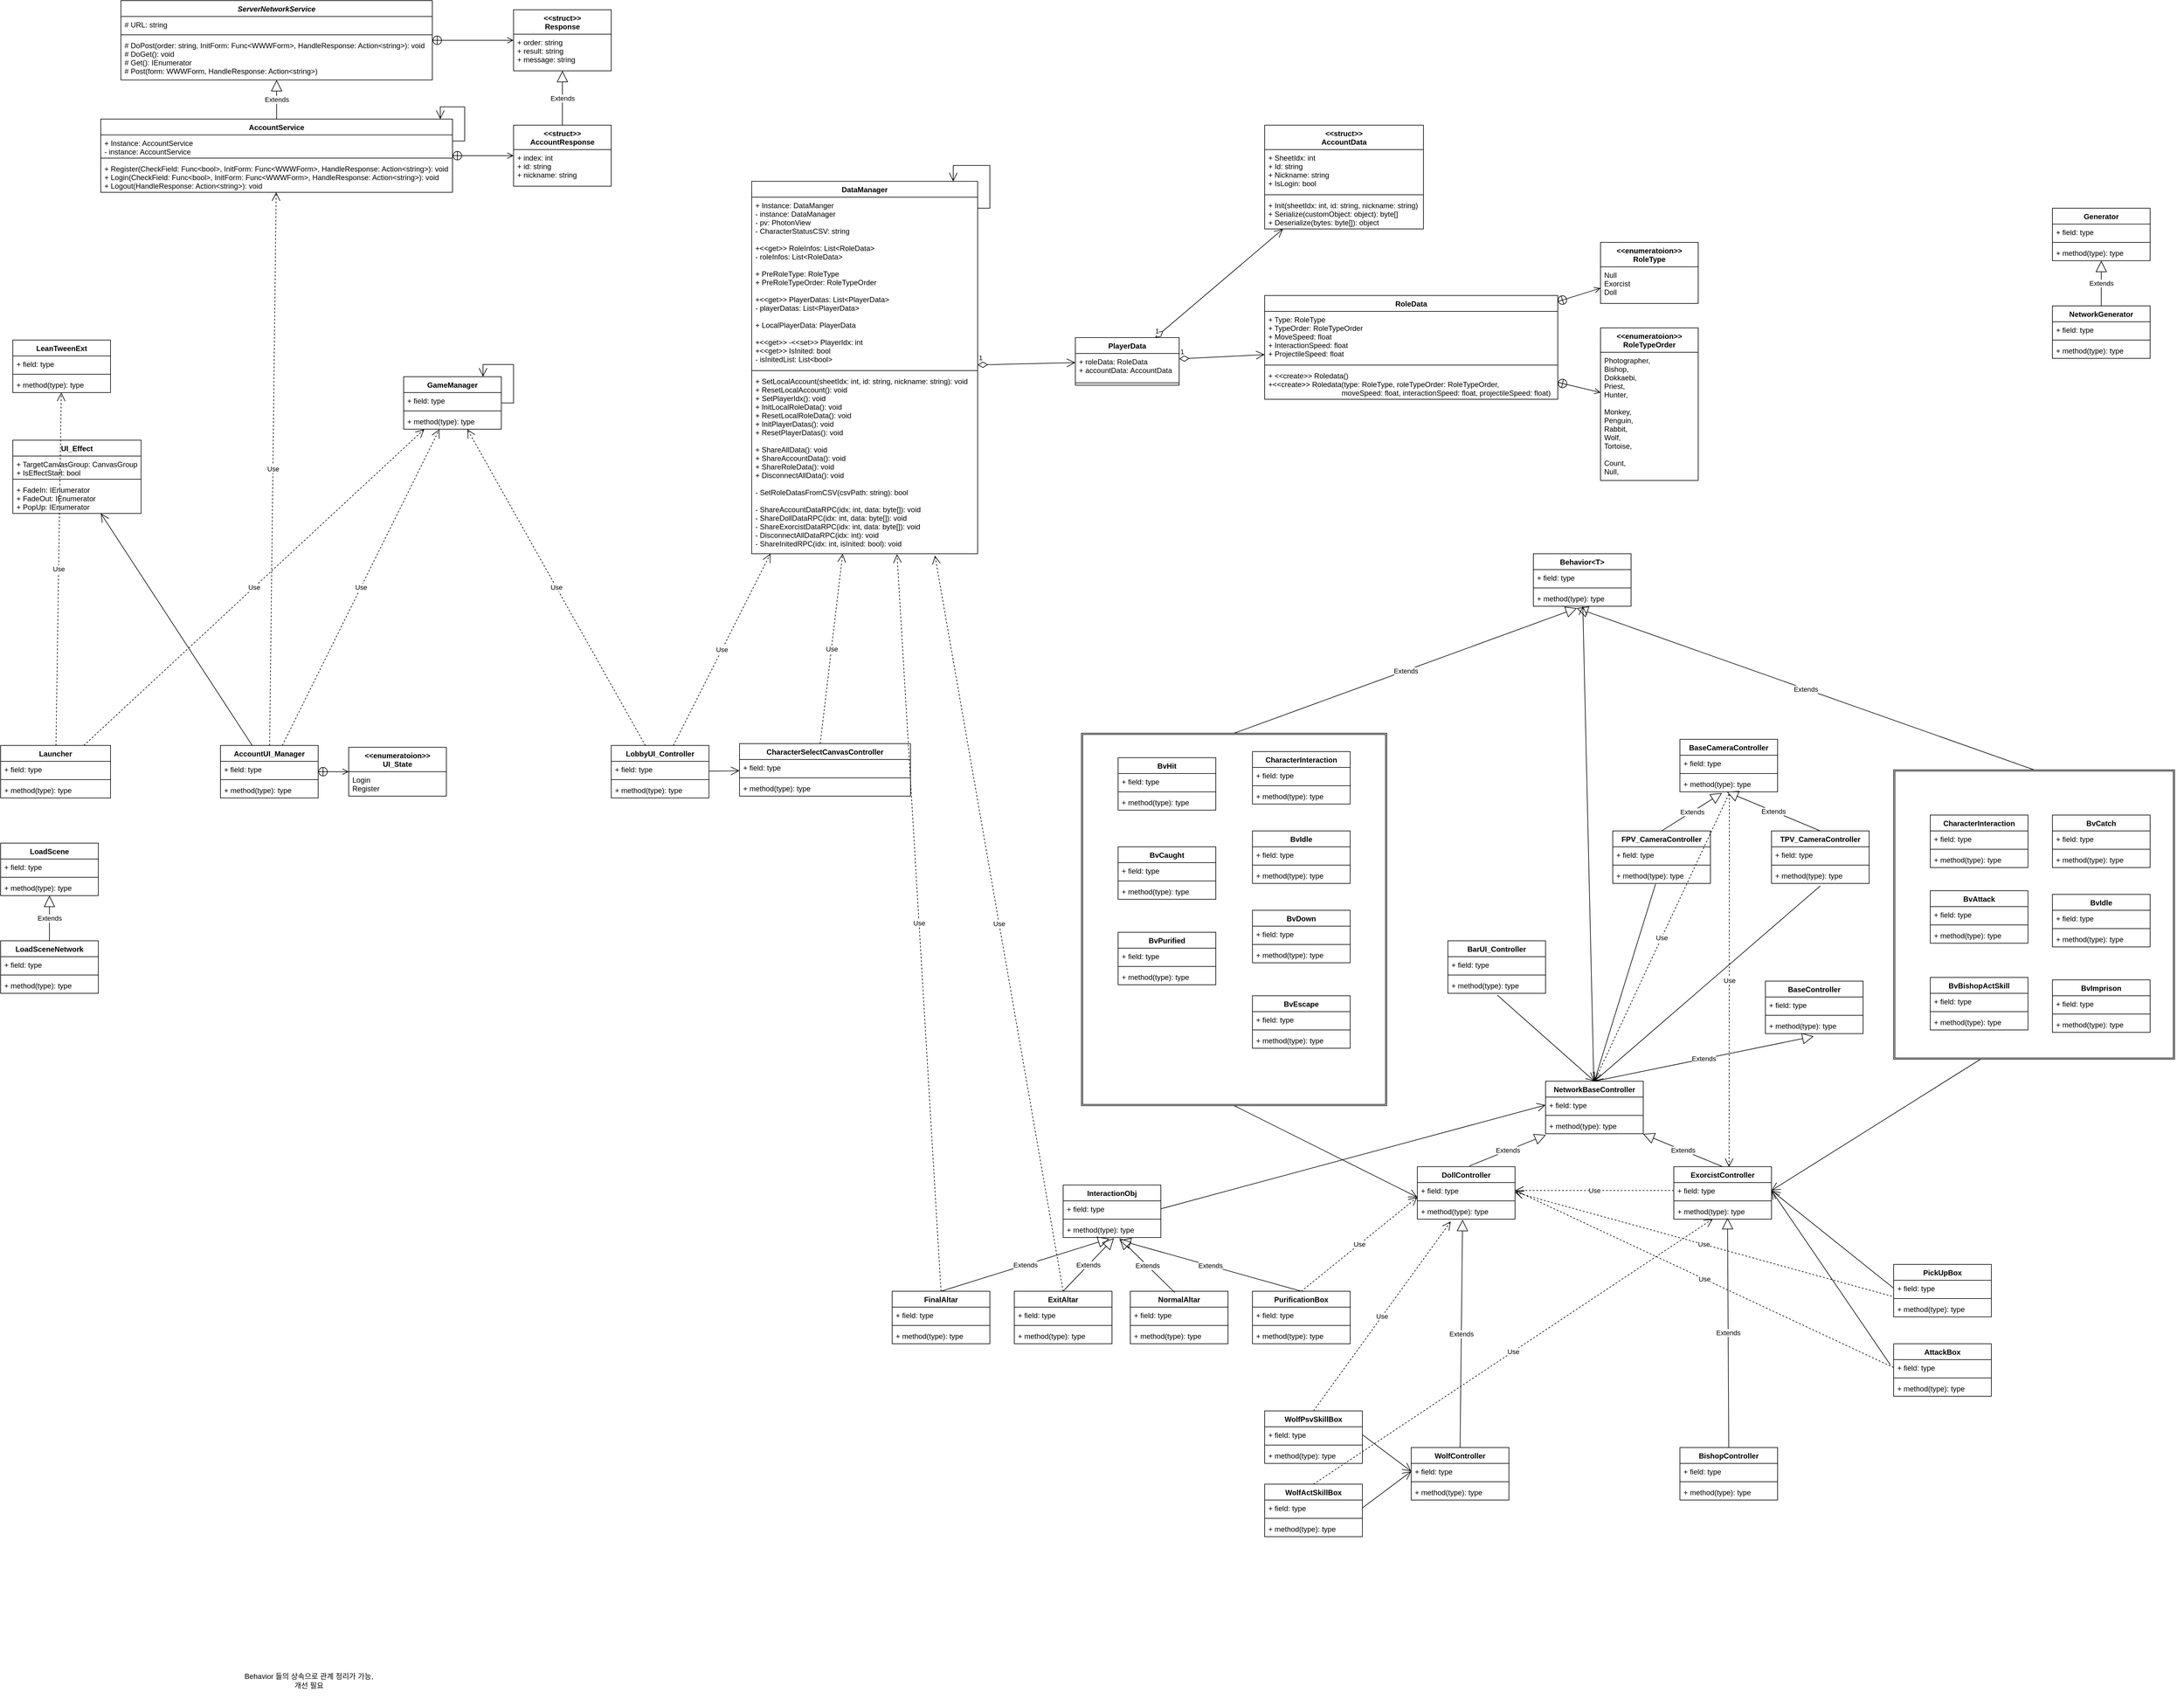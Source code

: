 <mxfile version="13.9.9" type="device"><diagram id="NH-Y0avR81FjexReZCZ9" name="페이지-1"><mxGraphModel dx="1550" dy="2151" grid="1" gridSize="10" guides="1" tooltips="1" connect="1" arrows="1" fold="1" page="1" pageScale="1" pageWidth="827" pageHeight="1169" math="0" shadow="0"><root><mxCell id="0"/><mxCell id="1" parent="0"/><mxCell id="WNGgheq9W2EGtf0vg9xr-1" value="Launcher" style="swimlane;fontStyle=1;align=center;verticalAlign=top;childLayout=stackLayout;horizontal=1;startSize=26;horizontalStack=0;resizeParent=1;resizeParentMax=0;resizeLast=0;collapsible=1;marginBottom=0;" parent="1" vertex="1"><mxGeometry x="80" y="80" width="180" height="86" as="geometry"/></mxCell><mxCell id="WNGgheq9W2EGtf0vg9xr-80" value="+ field: type" style="text;strokeColor=none;fillColor=none;align=left;verticalAlign=top;spacingLeft=4;spacingRight=4;overflow=hidden;rotatable=0;points=[[0,0.5],[1,0.5]];portConstraint=eastwest;" parent="WNGgheq9W2EGtf0vg9xr-1" vertex="1"><mxGeometry y="26" width="180" height="26" as="geometry"/></mxCell><mxCell id="WNGgheq9W2EGtf0vg9xr-3" value="" style="line;strokeWidth=1;fillColor=none;align=left;verticalAlign=middle;spacingTop=-1;spacingLeft=3;spacingRight=3;rotatable=0;labelPosition=right;points=[];portConstraint=eastwest;" parent="WNGgheq9W2EGtf0vg9xr-1" vertex="1"><mxGeometry y="52" width="180" height="8" as="geometry"/></mxCell><mxCell id="WNGgheq9W2EGtf0vg9xr-4" value="+ method(type): type" style="text;strokeColor=none;fillColor=none;align=left;verticalAlign=top;spacingLeft=4;spacingRight=4;overflow=hidden;rotatable=0;points=[[0,0.5],[1,0.5]];portConstraint=eastwest;" parent="WNGgheq9W2EGtf0vg9xr-1" vertex="1"><mxGeometry y="60" width="180" height="26" as="geometry"/></mxCell><mxCell id="WNGgheq9W2EGtf0vg9xr-14" value="GameManager" style="swimlane;fontStyle=1;align=center;verticalAlign=top;childLayout=stackLayout;horizontal=1;startSize=26;horizontalStack=0;resizeParent=1;resizeParentMax=0;resizeLast=0;collapsible=1;marginBottom=0;" parent="1" vertex="1"><mxGeometry x="740" y="-524" width="160" height="86" as="geometry"/></mxCell><mxCell id="WNGgheq9W2EGtf0vg9xr-15" value="+ field: type" style="text;strokeColor=none;fillColor=none;align=left;verticalAlign=top;spacingLeft=4;spacingRight=4;overflow=hidden;rotatable=0;points=[[0,0.5],[1,0.5]];portConstraint=eastwest;" parent="WNGgheq9W2EGtf0vg9xr-14" vertex="1"><mxGeometry y="26" width="160" height="26" as="geometry"/></mxCell><mxCell id="WNGgheq9W2EGtf0vg9xr-16" value="" style="line;strokeWidth=1;fillColor=none;align=left;verticalAlign=middle;spacingTop=-1;spacingLeft=3;spacingRight=3;rotatable=0;labelPosition=right;points=[];portConstraint=eastwest;" parent="WNGgheq9W2EGtf0vg9xr-14" vertex="1"><mxGeometry y="52" width="160" height="8" as="geometry"/></mxCell><mxCell id="WNGgheq9W2EGtf0vg9xr-17" value="+ method(type): type" style="text;strokeColor=none;fillColor=none;align=left;verticalAlign=top;spacingLeft=4;spacingRight=4;overflow=hidden;rotatable=0;points=[[0,0.5],[1,0.5]];portConstraint=eastwest;" parent="WNGgheq9W2EGtf0vg9xr-14" vertex="1"><mxGeometry y="60" width="160" height="26" as="geometry"/></mxCell><mxCell id="WNGgheq9W2EGtf0vg9xr-119" value="" style="endArrow=open;endFill=1;endSize=12;html=1;rounded=0;edgeStyle=orthogonalEdgeStyle;" parent="WNGgheq9W2EGtf0vg9xr-14" source="WNGgheq9W2EGtf0vg9xr-15" target="WNGgheq9W2EGtf0vg9xr-14" edge="1"><mxGeometry width="160" relative="1" as="geometry"><mxPoint x="80" y="90" as="sourcePoint"/><mxPoint x="240" y="90" as="targetPoint"/><Array as="points"><mxPoint x="180" y="43"/><mxPoint x="180" y="-20"/><mxPoint x="130" y="-20"/></Array></mxGeometry></mxCell><mxCell id="WNGgheq9W2EGtf0vg9xr-18" value="LobbyUI_Controller" style="swimlane;fontStyle=1;align=center;verticalAlign=top;childLayout=stackLayout;horizontal=1;startSize=26;horizontalStack=0;resizeParent=1;resizeParentMax=0;resizeLast=0;collapsible=1;marginBottom=0;" parent="1" vertex="1"><mxGeometry x="1080" y="80" width="160" height="86" as="geometry"/></mxCell><mxCell id="WNGgheq9W2EGtf0vg9xr-19" value="+ field: type" style="text;strokeColor=none;fillColor=none;align=left;verticalAlign=top;spacingLeft=4;spacingRight=4;overflow=hidden;rotatable=0;points=[[0,0.5],[1,0.5]];portConstraint=eastwest;" parent="WNGgheq9W2EGtf0vg9xr-18" vertex="1"><mxGeometry y="26" width="160" height="26" as="geometry"/></mxCell><mxCell id="WNGgheq9W2EGtf0vg9xr-20" value="" style="line;strokeWidth=1;fillColor=none;align=left;verticalAlign=middle;spacingTop=-1;spacingLeft=3;spacingRight=3;rotatable=0;labelPosition=right;points=[];portConstraint=eastwest;" parent="WNGgheq9W2EGtf0vg9xr-18" vertex="1"><mxGeometry y="52" width="160" height="8" as="geometry"/></mxCell><mxCell id="WNGgheq9W2EGtf0vg9xr-21" value="+ method(type): type" style="text;strokeColor=none;fillColor=none;align=left;verticalAlign=top;spacingLeft=4;spacingRight=4;overflow=hidden;rotatable=0;points=[[0,0.5],[1,0.5]];portConstraint=eastwest;" parent="WNGgheq9W2EGtf0vg9xr-18" vertex="1"><mxGeometry y="60" width="160" height="26" as="geometry"/></mxCell><mxCell id="WNGgheq9W2EGtf0vg9xr-22" value="LoadScene" style="swimlane;fontStyle=1;align=center;verticalAlign=top;childLayout=stackLayout;horizontal=1;startSize=26;horizontalStack=0;resizeParent=1;resizeParentMax=0;resizeLast=0;collapsible=1;marginBottom=0;" parent="1" vertex="1"><mxGeometry x="80" y="240" width="160" height="86" as="geometry"/></mxCell><mxCell id="WNGgheq9W2EGtf0vg9xr-23" value="+ field: type" style="text;strokeColor=none;fillColor=none;align=left;verticalAlign=top;spacingLeft=4;spacingRight=4;overflow=hidden;rotatable=0;points=[[0,0.5],[1,0.5]];portConstraint=eastwest;" parent="WNGgheq9W2EGtf0vg9xr-22" vertex="1"><mxGeometry y="26" width="160" height="26" as="geometry"/></mxCell><mxCell id="WNGgheq9W2EGtf0vg9xr-24" value="" style="line;strokeWidth=1;fillColor=none;align=left;verticalAlign=middle;spacingTop=-1;spacingLeft=3;spacingRight=3;rotatable=0;labelPosition=right;points=[];portConstraint=eastwest;" parent="WNGgheq9W2EGtf0vg9xr-22" vertex="1"><mxGeometry y="52" width="160" height="8" as="geometry"/></mxCell><mxCell id="WNGgheq9W2EGtf0vg9xr-25" value="+ method(type): type" style="text;strokeColor=none;fillColor=none;align=left;verticalAlign=top;spacingLeft=4;spacingRight=4;overflow=hidden;rotatable=0;points=[[0,0.5],[1,0.5]];portConstraint=eastwest;" parent="WNGgheq9W2EGtf0vg9xr-22" vertex="1"><mxGeometry y="60" width="160" height="26" as="geometry"/></mxCell><mxCell id="WNGgheq9W2EGtf0vg9xr-26" value="LoadSceneNetwork" style="swimlane;fontStyle=1;align=center;verticalAlign=top;childLayout=stackLayout;horizontal=1;startSize=26;horizontalStack=0;resizeParent=1;resizeParentMax=0;resizeLast=0;collapsible=1;marginBottom=0;" parent="1" vertex="1"><mxGeometry x="80" y="400" width="160" height="86" as="geometry"/></mxCell><mxCell id="WNGgheq9W2EGtf0vg9xr-27" value="+ field: type" style="text;strokeColor=none;fillColor=none;align=left;verticalAlign=top;spacingLeft=4;spacingRight=4;overflow=hidden;rotatable=0;points=[[0,0.5],[1,0.5]];portConstraint=eastwest;" parent="WNGgheq9W2EGtf0vg9xr-26" vertex="1"><mxGeometry y="26" width="160" height="26" as="geometry"/></mxCell><mxCell id="WNGgheq9W2EGtf0vg9xr-28" value="" style="line;strokeWidth=1;fillColor=none;align=left;verticalAlign=middle;spacingTop=-1;spacingLeft=3;spacingRight=3;rotatable=0;labelPosition=right;points=[];portConstraint=eastwest;" parent="WNGgheq9W2EGtf0vg9xr-26" vertex="1"><mxGeometry y="52" width="160" height="8" as="geometry"/></mxCell><mxCell id="WNGgheq9W2EGtf0vg9xr-29" value="+ method(type): type" style="text;strokeColor=none;fillColor=none;align=left;verticalAlign=top;spacingLeft=4;spacingRight=4;overflow=hidden;rotatable=0;points=[[0,0.5],[1,0.5]];portConstraint=eastwest;" parent="WNGgheq9W2EGtf0vg9xr-26" vertex="1"><mxGeometry y="60" width="160" height="26" as="geometry"/></mxCell><mxCell id="WNGgheq9W2EGtf0vg9xr-30" value="ServerNetworkService" style="swimlane;fontStyle=3;align=center;verticalAlign=top;childLayout=stackLayout;horizontal=1;startSize=26;horizontalStack=0;resizeParent=1;resizeParentMax=0;resizeLast=0;collapsible=1;marginBottom=0;" parent="1" vertex="1"><mxGeometry x="277" y="-1140" width="510" height="130" as="geometry"/></mxCell><mxCell id="WNGgheq9W2EGtf0vg9xr-31" value="# URL: string" style="text;strokeColor=none;fillColor=none;align=left;verticalAlign=top;spacingLeft=4;spacingRight=4;overflow=hidden;rotatable=0;points=[[0,0.5],[1,0.5]];portConstraint=eastwest;" parent="WNGgheq9W2EGtf0vg9xr-30" vertex="1"><mxGeometry y="26" width="510" height="26" as="geometry"/></mxCell><mxCell id="WNGgheq9W2EGtf0vg9xr-32" value="" style="line;strokeWidth=1;fillColor=none;align=left;verticalAlign=middle;spacingTop=-1;spacingLeft=3;spacingRight=3;rotatable=0;labelPosition=right;points=[];portConstraint=eastwest;" parent="WNGgheq9W2EGtf0vg9xr-30" vertex="1"><mxGeometry y="52" width="510" height="8" as="geometry"/></mxCell><mxCell id="WNGgheq9W2EGtf0vg9xr-33" value="# DoPost(order: string, InitForm: Func&lt;WWWForm&gt;, HandleResponse: Action&lt;string&gt;): void&#10;# DoGet(): void&#10;# Get(): IEnumerator&#10;# Post(form: WWWForm, HandleResponse: Action&lt;string&gt;)" style="text;strokeColor=none;fillColor=none;align=left;verticalAlign=top;spacingLeft=4;spacingRight=4;overflow=hidden;rotatable=0;points=[[0,0.5],[1,0.5]];portConstraint=eastwest;" parent="WNGgheq9W2EGtf0vg9xr-30" vertex="1"><mxGeometry y="60" width="510" height="70" as="geometry"/></mxCell><mxCell id="WNGgheq9W2EGtf0vg9xr-38" value="&lt;&lt;struct&gt;&gt;&#10;Response" style="swimlane;fontStyle=1;align=center;verticalAlign=top;childLayout=stackLayout;horizontal=1;startSize=40;horizontalStack=0;resizeParent=1;resizeParentMax=0;resizeLast=0;collapsible=1;marginBottom=0;" parent="1" vertex="1"><mxGeometry x="920" y="-1125" width="160" height="100" as="geometry"/></mxCell><mxCell id="WNGgheq9W2EGtf0vg9xr-39" value="+ order: string&#10;+ result: string&#10;+ message: string" style="text;strokeColor=none;fillColor=none;align=left;verticalAlign=top;spacingLeft=4;spacingRight=4;overflow=hidden;rotatable=0;points=[[0,0.5],[1,0.5]];portConstraint=eastwest;" parent="WNGgheq9W2EGtf0vg9xr-38" vertex="1"><mxGeometry y="40" width="160" height="60" as="geometry"/></mxCell><mxCell id="WNGgheq9W2EGtf0vg9xr-81" value="Use" style="endArrow=open;endSize=12;dashed=1;html=1;rounded=0;" parent="1" source="WNGgheq9W2EGtf0vg9xr-1" target="WNGgheq9W2EGtf0vg9xr-14" edge="1"><mxGeometry width="160" relative="1" as="geometry"><mxPoint x="260" y="-50" as="sourcePoint"/><mxPoint x="420" y="-50" as="targetPoint"/></mxGeometry></mxCell><mxCell id="WNGgheq9W2EGtf0vg9xr-88" value="LeanTweenExt" style="swimlane;fontStyle=1;align=center;verticalAlign=top;childLayout=stackLayout;horizontal=1;startSize=26;horizontalStack=0;resizeParent=1;resizeParentMax=0;resizeLast=0;collapsible=1;marginBottom=0;" parent="1" vertex="1"><mxGeometry x="100" y="-584" width="160" height="86" as="geometry"/></mxCell><mxCell id="WNGgheq9W2EGtf0vg9xr-89" value="+ field: type" style="text;strokeColor=none;fillColor=none;align=left;verticalAlign=top;spacingLeft=4;spacingRight=4;overflow=hidden;rotatable=0;points=[[0,0.5],[1,0.5]];portConstraint=eastwest;" parent="WNGgheq9W2EGtf0vg9xr-88" vertex="1"><mxGeometry y="26" width="160" height="26" as="geometry"/></mxCell><mxCell id="WNGgheq9W2EGtf0vg9xr-90" value="" style="line;strokeWidth=1;fillColor=none;align=left;verticalAlign=middle;spacingTop=-1;spacingLeft=3;spacingRight=3;rotatable=0;labelPosition=right;points=[];portConstraint=eastwest;" parent="WNGgheq9W2EGtf0vg9xr-88" vertex="1"><mxGeometry y="52" width="160" height="8" as="geometry"/></mxCell><mxCell id="WNGgheq9W2EGtf0vg9xr-91" value="+ method(type): type" style="text;strokeColor=none;fillColor=none;align=left;verticalAlign=top;spacingLeft=4;spacingRight=4;overflow=hidden;rotatable=0;points=[[0,0.5],[1,0.5]];portConstraint=eastwest;" parent="WNGgheq9W2EGtf0vg9xr-88" vertex="1"><mxGeometry y="60" width="160" height="26" as="geometry"/></mxCell><mxCell id="WNGgheq9W2EGtf0vg9xr-92" value="Use" style="endArrow=open;endSize=12;dashed=1;html=1;rounded=0;" parent="1" source="WNGgheq9W2EGtf0vg9xr-1" target="WNGgheq9W2EGtf0vg9xr-88" edge="1"><mxGeometry width="160" relative="1" as="geometry"><mxPoint x="430" y="10" as="sourcePoint"/><mxPoint x="590" y="10" as="targetPoint"/></mxGeometry></mxCell><mxCell id="WNGgheq9W2EGtf0vg9xr-93" value="Extends" style="endArrow=block;endSize=16;endFill=0;html=1;rounded=0;exitX=0.5;exitY=0;exitDx=0;exitDy=0;" parent="1" source="WNGgheq9W2EGtf0vg9xr-26" target="WNGgheq9W2EGtf0vg9xr-22" edge="1"><mxGeometry width="160" relative="1" as="geometry"><mxPoint x="280" y="496" as="sourcePoint"/><mxPoint x="440" y="496" as="targetPoint"/></mxGeometry></mxCell><mxCell id="WNGgheq9W2EGtf0vg9xr-94" style="edgeStyle=none;rounded=0;orthogonalLoop=1;jettySize=auto;html=1;exitX=0.75;exitY=0;exitDx=0;exitDy=0;" parent="1" source="WNGgheq9W2EGtf0vg9xr-22" target="WNGgheq9W2EGtf0vg9xr-22" edge="1"><mxGeometry relative="1" as="geometry"/></mxCell><mxCell id="WNGgheq9W2EGtf0vg9xr-99" value="Use" style="endArrow=open;endSize=12;dashed=1;html=1;rounded=0;" parent="1" source="WNGgheq9W2EGtf0vg9xr-18" target="WNGgheq9W2EGtf0vg9xr-14" edge="1"><mxGeometry width="160" relative="1" as="geometry"><mxPoint x="530" y="160" as="sourcePoint"/><mxPoint x="690" y="160" as="targetPoint"/></mxGeometry></mxCell><mxCell id="WNGgheq9W2EGtf0vg9xr-101" value="DataManager" style="swimlane;fontStyle=1;align=center;verticalAlign=top;childLayout=stackLayout;horizontal=1;startSize=26;horizontalStack=0;resizeParent=1;resizeParentMax=0;resizeLast=0;collapsible=1;marginBottom=0;" parent="1" vertex="1"><mxGeometry x="1310" y="-844" width="370" height="610" as="geometry"/></mxCell><mxCell id="WNGgheq9W2EGtf0vg9xr-102" value="+ Instance: DataManger&#10;- instance: DataManager&#10;- pv: PhotonView&#10;- CharacterStatusCSV: string&#10;&#10;+&lt;&lt;get&gt;&gt; RoleInfos: List&lt;RoleData&gt;&#10;- roleInfos: List&lt;RoleData&gt;&#10;&#10;+ PreRoleType: RoleType&#10;+ PreRoleTypeOrder: RoleTypeOrder&#10;&#10;+&lt;&lt;get&gt;&gt; PlayerDatas: List&lt;PlayerData&gt;&#10;- playerDatas: List&lt;PlayerData&gt;&#10;&#10;+ LocalPlayerData: PlayerData&#10;&#10;+&lt;&lt;get&gt;&gt; -&lt;&lt;set&gt;&gt; PlayerIdx: int&#10;+&lt;&lt;get&gt;&gt; IsInited: bool&#10;- isInitedList: List&lt;bool&gt;" style="text;strokeColor=none;fillColor=none;align=left;verticalAlign=top;spacingLeft=4;spacingRight=4;overflow=hidden;rotatable=0;points=[[0,0.5],[1,0.5]];portConstraint=eastwest;" parent="WNGgheq9W2EGtf0vg9xr-101" vertex="1"><mxGeometry y="26" width="370" height="280" as="geometry"/></mxCell><mxCell id="WNGgheq9W2EGtf0vg9xr-103" value="" style="line;strokeWidth=1;fillColor=none;align=left;verticalAlign=middle;spacingTop=-1;spacingLeft=3;spacingRight=3;rotatable=0;labelPosition=right;points=[];portConstraint=eastwest;" parent="WNGgheq9W2EGtf0vg9xr-101" vertex="1"><mxGeometry y="306" width="370" height="8" as="geometry"/></mxCell><mxCell id="WNGgheq9W2EGtf0vg9xr-104" value="+ SetLocalAccount(sheetIdx: int, id: string, nickname: string): void&#10;+ ResetLocalAccount(): void&#10;+ SetPlayerIdx(): void&#10;+ InitLocalRoleData(): void&#10;+ ResetLocalRoleData(): void&#10;+ InitPlayerDatas(): void&#10;+ ResetPlayerDatas(): void&#10;&#10;+ ShareAllData(): void&#10;+ ShareAccountData(): void&#10;+ ShareRoleData(): void&#10;+ DisconnectAllData(): void&#10;&#10;- SetRoleDatasFromCSV(csvPath: string): bool&#10;&#10;- ShareAccountDataRPC(idx: int, data: byte[]): void&#10;- ShareDollDataRPC(idx: int, data: byte[]): void&#10;- ShareExorcistDataRPC(idx: int, data: byte[]): void&#10;- DisconnectAllDataRPC(idx: int): void&#10;- ShareInitedRPC(idx: int, isInited: bool): void" style="text;strokeColor=none;fillColor=none;align=left;verticalAlign=top;spacingLeft=4;spacingRight=4;overflow=hidden;rotatable=0;points=[[0,0.5],[1,0.5]];portConstraint=eastwest;" parent="WNGgheq9W2EGtf0vg9xr-101" vertex="1"><mxGeometry y="314" width="370" height="296" as="geometry"/></mxCell><mxCell id="WNGgheq9W2EGtf0vg9xr-121" value="" style="endArrow=open;endFill=1;endSize=12;html=1;rounded=0;edgeStyle=orthogonalEdgeStyle;" parent="WNGgheq9W2EGtf0vg9xr-101" source="WNGgheq9W2EGtf0vg9xr-102" target="WNGgheq9W2EGtf0vg9xr-101" edge="1"><mxGeometry width="160" relative="1" as="geometry"><mxPoint x="160.0" y="43" as="sourcePoint"/><mxPoint x="130.0" y="2.274e-13" as="targetPoint"/><Array as="points"><mxPoint x="390" y="44"/><mxPoint x="390" y="-26"/><mxPoint x="330" y="-26"/></Array></mxGeometry></mxCell><mxCell id="WNGgheq9W2EGtf0vg9xr-105" value="Use" style="endArrow=open;endSize=12;dashed=1;html=1;rounded=0;" parent="1" source="WNGgheq9W2EGtf0vg9xr-18" target="WNGgheq9W2EGtf0vg9xr-101" edge="1"><mxGeometry width="160" relative="1" as="geometry"><mxPoint x="800" y="60" as="sourcePoint"/><mxPoint x="960" y="60" as="targetPoint"/></mxGeometry></mxCell><mxCell id="WNGgheq9W2EGtf0vg9xr-106" value="CharacterSelectCanvasController" style="swimlane;fontStyle=1;align=center;verticalAlign=top;childLayout=stackLayout;horizontal=1;startSize=26;horizontalStack=0;resizeParent=1;resizeParentMax=0;resizeLast=0;collapsible=1;marginBottom=0;" parent="1" vertex="1"><mxGeometry x="1290" y="77" width="280" height="86" as="geometry"/></mxCell><mxCell id="WNGgheq9W2EGtf0vg9xr-107" value="+ field: type" style="text;strokeColor=none;fillColor=none;align=left;verticalAlign=top;spacingLeft=4;spacingRight=4;overflow=hidden;rotatable=0;points=[[0,0.5],[1,0.5]];portConstraint=eastwest;" parent="WNGgheq9W2EGtf0vg9xr-106" vertex="1"><mxGeometry y="26" width="280" height="26" as="geometry"/></mxCell><mxCell id="WNGgheq9W2EGtf0vg9xr-108" value="" style="line;strokeWidth=1;fillColor=none;align=left;verticalAlign=middle;spacingTop=-1;spacingLeft=3;spacingRight=3;rotatable=0;labelPosition=right;points=[];portConstraint=eastwest;" parent="WNGgheq9W2EGtf0vg9xr-106" vertex="1"><mxGeometry y="52" width="280" height="8" as="geometry"/></mxCell><mxCell id="WNGgheq9W2EGtf0vg9xr-109" value="+ method(type): type" style="text;strokeColor=none;fillColor=none;align=left;verticalAlign=top;spacingLeft=4;spacingRight=4;overflow=hidden;rotatable=0;points=[[0,0.5],[1,0.5]];portConstraint=eastwest;" parent="WNGgheq9W2EGtf0vg9xr-106" vertex="1"><mxGeometry y="60" width="280" height="26" as="geometry"/></mxCell><mxCell id="WNGgheq9W2EGtf0vg9xr-114" value="" style="endArrow=open;endFill=1;endSize=12;html=1;rounded=0;" parent="1" source="WNGgheq9W2EGtf0vg9xr-18" target="WNGgheq9W2EGtf0vg9xr-106" edge="1"><mxGeometry width="160" relative="1" as="geometry"><mxPoint x="1720" y="50" as="sourcePoint"/><mxPoint x="1880" y="50" as="targetPoint"/></mxGeometry></mxCell><mxCell id="WNGgheq9W2EGtf0vg9xr-115" value="Use" style="endArrow=open;endSize=12;dashed=1;html=1;rounded=0;exitX=0.472;exitY=0.002;exitDx=0;exitDy=0;exitPerimeter=0;" parent="1" source="WNGgheq9W2EGtf0vg9xr-106" target="WNGgheq9W2EGtf0vg9xr-101" edge="1"><mxGeometry width="160" relative="1" as="geometry"><mxPoint x="810" y="-30" as="sourcePoint"/><mxPoint x="970" y="-30" as="targetPoint"/></mxGeometry></mxCell><mxCell id="WNGgheq9W2EGtf0vg9xr-133" value="AccountUI_Manager" style="swimlane;fontStyle=1;align=center;verticalAlign=top;childLayout=stackLayout;horizontal=1;startSize=26;horizontalStack=0;resizeParent=1;resizeParentMax=0;resizeLast=0;collapsible=1;marginBottom=0;fillColor=none;" parent="1" vertex="1"><mxGeometry x="440" y="80" width="160" height="86" as="geometry"/></mxCell><mxCell id="WNGgheq9W2EGtf0vg9xr-134" value="+ field: type" style="text;strokeColor=none;fillColor=none;align=left;verticalAlign=top;spacingLeft=4;spacingRight=4;overflow=hidden;rotatable=0;points=[[0,0.5],[1,0.5]];portConstraint=eastwest;" parent="WNGgheq9W2EGtf0vg9xr-133" vertex="1"><mxGeometry y="26" width="160" height="26" as="geometry"/></mxCell><mxCell id="WNGgheq9W2EGtf0vg9xr-135" value="" style="line;strokeWidth=1;fillColor=none;align=left;verticalAlign=middle;spacingTop=-1;spacingLeft=3;spacingRight=3;rotatable=0;labelPosition=right;points=[];portConstraint=eastwest;" parent="WNGgheq9W2EGtf0vg9xr-133" vertex="1"><mxGeometry y="52" width="160" height="8" as="geometry"/></mxCell><mxCell id="WNGgheq9W2EGtf0vg9xr-136" value="+ method(type): type" style="text;strokeColor=none;fillColor=none;align=left;verticalAlign=top;spacingLeft=4;spacingRight=4;overflow=hidden;rotatable=0;points=[[0,0.5],[1,0.5]];portConstraint=eastwest;" parent="WNGgheq9W2EGtf0vg9xr-133" vertex="1"><mxGeometry y="60" width="160" height="26" as="geometry"/></mxCell><mxCell id="WNGgheq9W2EGtf0vg9xr-137" value="&lt;&lt;enumeratoion&gt;&gt;&#10;UI_State" style="swimlane;fontStyle=1;align=center;verticalAlign=top;childLayout=stackLayout;horizontal=1;startSize=40;horizontalStack=0;resizeParent=1;resizeParentMax=0;resizeLast=0;collapsible=1;marginBottom=0;fillColor=none;" parent="1" vertex="1"><mxGeometry x="650" y="83" width="160" height="80" as="geometry"/></mxCell><mxCell id="WNGgheq9W2EGtf0vg9xr-138" value="Login&#10;Register" style="text;strokeColor=none;fillColor=none;align=left;verticalAlign=top;spacingLeft=4;spacingRight=4;overflow=hidden;rotatable=0;points=[[0,0.5],[1,0.5]];portConstraint=eastwest;" parent="WNGgheq9W2EGtf0vg9xr-137" vertex="1"><mxGeometry y="40" width="160" height="40" as="geometry"/></mxCell><mxCell id="WNGgheq9W2EGtf0vg9xr-141" value="" style="endArrow=open;startArrow=circlePlus;endFill=0;startFill=0;endSize=8;html=1;rounded=0;" parent="1" source="WNGgheq9W2EGtf0vg9xr-133" target="WNGgheq9W2EGtf0vg9xr-137" edge="1"><mxGeometry width="160" relative="1" as="geometry"><mxPoint x="620" y="220" as="sourcePoint"/><mxPoint x="780" y="220" as="targetPoint"/></mxGeometry></mxCell><mxCell id="WNGgheq9W2EGtf0vg9xr-142" value="UI_Effect" style="swimlane;fontStyle=1;align=center;verticalAlign=top;childLayout=stackLayout;horizontal=1;startSize=26;horizontalStack=0;resizeParent=1;resizeParentMax=0;resizeLast=0;collapsible=1;marginBottom=0;fillColor=none;" parent="1" vertex="1"><mxGeometry x="100" y="-420" width="210" height="120" as="geometry"/></mxCell><mxCell id="WNGgheq9W2EGtf0vg9xr-143" value="+ TargetCanvasGroup: CanvasGroup&#10;+ IsEffectStart: bool" style="text;strokeColor=none;fillColor=none;align=left;verticalAlign=top;spacingLeft=4;spacingRight=4;overflow=hidden;rotatable=0;points=[[0,0.5],[1,0.5]];portConstraint=eastwest;" parent="WNGgheq9W2EGtf0vg9xr-142" vertex="1"><mxGeometry y="26" width="210" height="34" as="geometry"/></mxCell><mxCell id="WNGgheq9W2EGtf0vg9xr-144" value="" style="line;strokeWidth=1;fillColor=none;align=left;verticalAlign=middle;spacingTop=-1;spacingLeft=3;spacingRight=3;rotatable=0;labelPosition=right;points=[];portConstraint=eastwest;" parent="WNGgheq9W2EGtf0vg9xr-142" vertex="1"><mxGeometry y="60" width="210" height="8" as="geometry"/></mxCell><mxCell id="WNGgheq9W2EGtf0vg9xr-145" value="+ FadeIn: IEnumerator&#10;+ FadeOut: IEnumerator&#10;+ PopUp: IEnumerator" style="text;strokeColor=none;fillColor=none;align=left;verticalAlign=top;spacingLeft=4;spacingRight=4;overflow=hidden;rotatable=0;points=[[0,0.5],[1,0.5]];portConstraint=eastwest;" parent="WNGgheq9W2EGtf0vg9xr-142" vertex="1"><mxGeometry y="68" width="210" height="52" as="geometry"/></mxCell><mxCell id="WNGgheq9W2EGtf0vg9xr-146" value="" style="endArrow=open;endFill=1;endSize=12;html=1;rounded=0;" parent="1" source="WNGgheq9W2EGtf0vg9xr-133" target="WNGgheq9W2EGtf0vg9xr-142" edge="1"><mxGeometry width="160" relative="1" as="geometry"><mxPoint x="600" y="60" as="sourcePoint"/><mxPoint x="760" y="60" as="targetPoint"/></mxGeometry></mxCell><mxCell id="WNGgheq9W2EGtf0vg9xr-152" value="AccountService" style="swimlane;fontStyle=1;align=center;verticalAlign=top;childLayout=stackLayout;horizontal=1;startSize=26;horizontalStack=0;resizeParent=1;resizeParentMax=0;resizeLast=0;collapsible=1;marginBottom=0;" parent="1" vertex="1"><mxGeometry x="244" y="-946" width="576" height="120" as="geometry"/></mxCell><mxCell id="WNGgheq9W2EGtf0vg9xr-153" value="+ Instance: AccountService&#10;- instance: AccountService" style="text;strokeColor=none;fillColor=none;align=left;verticalAlign=top;spacingLeft=4;spacingRight=4;overflow=hidden;rotatable=0;points=[[0,0.5],[1,0.5]];portConstraint=eastwest;" parent="WNGgheq9W2EGtf0vg9xr-152" vertex="1"><mxGeometry y="26" width="576" height="34" as="geometry"/></mxCell><mxCell id="WNGgheq9W2EGtf0vg9xr-154" value="" style="line;strokeWidth=1;fillColor=none;align=left;verticalAlign=middle;spacingTop=-1;spacingLeft=3;spacingRight=3;rotatable=0;labelPosition=right;points=[];portConstraint=eastwest;" parent="WNGgheq9W2EGtf0vg9xr-152" vertex="1"><mxGeometry y="60" width="576" height="8" as="geometry"/></mxCell><mxCell id="WNGgheq9W2EGtf0vg9xr-155" value="+ Register(CheckField: Func&lt;bool&gt;, InitForm: Func&lt;WWWForm&gt;, HandleResponse: Action&lt;string&gt;): void&#10;+ Login(CheckField: Func&lt;bool&gt;, InitForm: Func&lt;WWWForm&gt;, HandleResponse: Action&lt;string&gt;): void&#10;+ Logout(HandleResponse: Action&lt;string&gt;): void&#10;" style="text;strokeColor=none;fillColor=none;align=left;verticalAlign=top;spacingLeft=4;spacingRight=4;overflow=hidden;rotatable=0;points=[[0,0.5],[1,0.5]];portConstraint=eastwest;" parent="WNGgheq9W2EGtf0vg9xr-152" vertex="1"><mxGeometry y="68" width="576" height="52" as="geometry"/></mxCell><mxCell id="WNGgheq9W2EGtf0vg9xr-156" value="" style="endArrow=open;endFill=1;endSize=12;html=1;rounded=0;edgeStyle=orthogonalEdgeStyle;" parent="WNGgheq9W2EGtf0vg9xr-152" source="WNGgheq9W2EGtf0vg9xr-153" target="WNGgheq9W2EGtf0vg9xr-152" edge="1"><mxGeometry width="160" relative="1" as="geometry"><mxPoint x="80" y="90" as="sourcePoint"/><mxPoint x="240" y="90" as="targetPoint"/><Array as="points"><mxPoint x="596" y="36"/><mxPoint x="596" y="-20"/><mxPoint x="556" y="-20"/></Array></mxGeometry></mxCell><mxCell id="WNGgheq9W2EGtf0vg9xr-157" value="Use" style="endArrow=open;endSize=12;dashed=1;html=1;rounded=0;" parent="1" source="WNGgheq9W2EGtf0vg9xr-133" target="WNGgheq9W2EGtf0vg9xr-152" edge="1"><mxGeometry width="160" relative="1" as="geometry"><mxPoint x="820" y="-230" as="sourcePoint"/><mxPoint x="980" y="-230" as="targetPoint"/></mxGeometry></mxCell><mxCell id="WNGgheq9W2EGtf0vg9xr-162" value="Extends" style="endArrow=block;endSize=16;endFill=0;html=1;rounded=0;" parent="1" source="WNGgheq9W2EGtf0vg9xr-152" target="WNGgheq9W2EGtf0vg9xr-30" edge="1"><mxGeometry width="160" relative="1" as="geometry"><mxPoint x="430" y="-880" as="sourcePoint"/><mxPoint x="590" y="-880" as="targetPoint"/></mxGeometry></mxCell><mxCell id="WNGgheq9W2EGtf0vg9xr-163" value="" style="endArrow=open;startArrow=circlePlus;endFill=0;startFill=0;endSize=8;html=1;rounded=0;" parent="1" source="WNGgheq9W2EGtf0vg9xr-30" target="WNGgheq9W2EGtf0vg9xr-38" edge="1"><mxGeometry width="160" relative="1" as="geometry"><mxPoint x="770" y="-930" as="sourcePoint"/><mxPoint x="930" y="-930" as="targetPoint"/></mxGeometry></mxCell><mxCell id="WNGgheq9W2EGtf0vg9xr-164" value="&lt;&lt;struct&gt;&gt;&#10;AccountResponse" style="swimlane;fontStyle=1;align=center;verticalAlign=top;childLayout=stackLayout;horizontal=1;startSize=40;horizontalStack=0;resizeParent=1;resizeParentMax=0;resizeLast=0;collapsible=1;marginBottom=0;" parent="1" vertex="1"><mxGeometry x="920" y="-936" width="160" height="100" as="geometry"/></mxCell><mxCell id="WNGgheq9W2EGtf0vg9xr-165" value="+ index: int&#10;+ id: string&#10;+ nickname: string&#10;" style="text;strokeColor=none;fillColor=none;align=left;verticalAlign=top;spacingLeft=4;spacingRight=4;overflow=hidden;rotatable=0;points=[[0,0.5],[1,0.5]];portConstraint=eastwest;" parent="WNGgheq9W2EGtf0vg9xr-164" vertex="1"><mxGeometry y="40" width="160" height="60" as="geometry"/></mxCell><mxCell id="WNGgheq9W2EGtf0vg9xr-166" value="Extends" style="endArrow=block;endSize=16;endFill=0;html=1;rounded=0;" parent="1" source="WNGgheq9W2EGtf0vg9xr-164" target="WNGgheq9W2EGtf0vg9xr-38" edge="1"><mxGeometry width="160" relative="1" as="geometry"><mxPoint x="930" y="-810" as="sourcePoint"/><mxPoint x="1090" y="-810" as="targetPoint"/></mxGeometry></mxCell><mxCell id="WNGgheq9W2EGtf0vg9xr-167" value="" style="endArrow=open;startArrow=circlePlus;endFill=0;startFill=0;endSize=8;html=1;rounded=0;" parent="1" source="WNGgheq9W2EGtf0vg9xr-152" target="WNGgheq9W2EGtf0vg9xr-164" edge="1"><mxGeometry width="160" relative="1" as="geometry"><mxPoint x="650" y="-890" as="sourcePoint"/><mxPoint x="733" y="-890" as="targetPoint"/></mxGeometry></mxCell><mxCell id="WNGgheq9W2EGtf0vg9xr-168" value="Use" style="endArrow=open;endSize=12;dashed=1;html=1;rounded=0;" parent="1" source="WNGgheq9W2EGtf0vg9xr-133" target="WNGgheq9W2EGtf0vg9xr-14" edge="1"><mxGeometry width="160" relative="1" as="geometry"><mxPoint x="226.275" y="90" as="sourcePoint"/><mxPoint x="783.725" y="-428.0" as="targetPoint"/></mxGeometry></mxCell><mxCell id="WNGgheq9W2EGtf0vg9xr-173" value="PlayerData" style="swimlane;fontStyle=1;align=center;verticalAlign=top;childLayout=stackLayout;horizontal=1;startSize=26;horizontalStack=0;resizeParent=1;resizeParentMax=0;resizeLast=0;collapsible=1;marginBottom=0;fillColor=none;" parent="1" vertex="1"><mxGeometry x="1840" y="-588" width="170" height="78" as="geometry"/></mxCell><mxCell id="WNGgheq9W2EGtf0vg9xr-174" value="+ roleData: RoleData&#10;+ accountData: AccountData" style="text;strokeColor=none;fillColor=none;align=left;verticalAlign=top;spacingLeft=4;spacingRight=4;overflow=hidden;rotatable=0;points=[[0,0.5],[1,0.5]];portConstraint=eastwest;" parent="WNGgheq9W2EGtf0vg9xr-173" vertex="1"><mxGeometry y="26" width="170" height="44" as="geometry"/></mxCell><mxCell id="WNGgheq9W2EGtf0vg9xr-175" value="" style="line;strokeWidth=1;fillColor=none;align=left;verticalAlign=middle;spacingTop=-1;spacingLeft=3;spacingRight=3;rotatable=0;labelPosition=right;points=[];portConstraint=eastwest;" parent="WNGgheq9W2EGtf0vg9xr-173" vertex="1"><mxGeometry y="70" width="170" height="8" as="geometry"/></mxCell><mxCell id="WNGgheq9W2EGtf0vg9xr-181" value="&lt;&lt;struct&gt;&gt;&#10;AccountData" style="swimlane;fontStyle=1;align=center;verticalAlign=top;childLayout=stackLayout;horizontal=1;startSize=40;horizontalStack=0;resizeParent=1;resizeParentMax=0;resizeLast=0;collapsible=1;marginBottom=0;fillColor=none;" parent="1" vertex="1"><mxGeometry x="2150" y="-936" width="260" height="170" as="geometry"/></mxCell><mxCell id="WNGgheq9W2EGtf0vg9xr-182" value="+ SheetIdx: int&#10;+ Id: string&#10;+ Nickname: string&#10;+ IsLogin: bool" style="text;strokeColor=none;fillColor=none;align=left;verticalAlign=top;spacingLeft=4;spacingRight=4;overflow=hidden;rotatable=0;points=[[0,0.5],[1,0.5]];portConstraint=eastwest;" parent="WNGgheq9W2EGtf0vg9xr-181" vertex="1"><mxGeometry y="40" width="260" height="70" as="geometry"/></mxCell><mxCell id="WNGgheq9W2EGtf0vg9xr-183" value="" style="line;strokeWidth=1;fillColor=none;align=left;verticalAlign=middle;spacingTop=-1;spacingLeft=3;spacingRight=3;rotatable=0;labelPosition=right;points=[];portConstraint=eastwest;" parent="WNGgheq9W2EGtf0vg9xr-181" vertex="1"><mxGeometry y="110" width="260" height="8" as="geometry"/></mxCell><mxCell id="WNGgheq9W2EGtf0vg9xr-184" value="+ Init(sheetIdx: int, id: string, nickname: string)&#10;+ Serialize(customObject: object): byte[]&#10;+ Deserialize(bytes: byte[]): object" style="text;strokeColor=none;fillColor=none;align=left;verticalAlign=top;spacingLeft=4;spacingRight=4;overflow=hidden;rotatable=0;points=[[0,0.5],[1,0.5]];portConstraint=eastwest;" parent="WNGgheq9W2EGtf0vg9xr-181" vertex="1"><mxGeometry y="118" width="260" height="52" as="geometry"/></mxCell><mxCell id="WNGgheq9W2EGtf0vg9xr-185" value="1" style="endArrow=open;html=1;endSize=12;startArrow=diamondThin;startSize=14;startFill=0;align=left;verticalAlign=bottom;rounded=0;" parent="1" source="WNGgheq9W2EGtf0vg9xr-173" target="WNGgheq9W2EGtf0vg9xr-181" edge="1"><mxGeometry x="-1" y="3" relative="1" as="geometry"><mxPoint x="1880" y="-580" as="sourcePoint"/><mxPoint x="2040" y="-580" as="targetPoint"/></mxGeometry></mxCell><mxCell id="WNGgheq9W2EGtf0vg9xr-186" value="RoleData" style="swimlane;fontStyle=1;align=center;verticalAlign=top;childLayout=stackLayout;horizontal=1;startSize=26;horizontalStack=0;resizeParent=1;resizeParentMax=0;resizeLast=0;collapsible=1;marginBottom=0;fillColor=none;" parent="1" vertex="1"><mxGeometry x="2150" y="-657" width="480" height="170" as="geometry"/></mxCell><mxCell id="WNGgheq9W2EGtf0vg9xr-187" value="+ Type: RoleType&#10;+ TypeOrder: RoleTypeOrder&#10;+ MoveSpeed: float&#10;+ InteractionSpeed: float&#10;+ ProjectileSpeed: float" style="text;strokeColor=none;fillColor=none;align=left;verticalAlign=top;spacingLeft=4;spacingRight=4;overflow=hidden;rotatable=0;points=[[0,0.5],[1,0.5]];portConstraint=eastwest;" parent="WNGgheq9W2EGtf0vg9xr-186" vertex="1"><mxGeometry y="26" width="480" height="84" as="geometry"/></mxCell><mxCell id="WNGgheq9W2EGtf0vg9xr-188" value="" style="line;strokeWidth=1;fillColor=none;align=left;verticalAlign=middle;spacingTop=-1;spacingLeft=3;spacingRight=3;rotatable=0;labelPosition=right;points=[];portConstraint=eastwest;" parent="WNGgheq9W2EGtf0vg9xr-186" vertex="1"><mxGeometry y="110" width="480" height="8" as="geometry"/></mxCell><mxCell id="WNGgheq9W2EGtf0vg9xr-189" value="+ &lt;&lt;create&gt;&gt; Roledata()&#10;+&lt;&lt;create&gt;&gt; Roledata(type: RoleType, roleTypeOrder: RoleTypeOrder,&#10;                                    moveSpeed: float, interactionSpeed: float, projectileSpeed: float)" style="text;strokeColor=none;fillColor=none;align=left;verticalAlign=top;spacingLeft=4;spacingRight=4;overflow=hidden;rotatable=0;points=[[0,0.5],[1,0.5]];portConstraint=eastwest;" parent="WNGgheq9W2EGtf0vg9xr-186" vertex="1"><mxGeometry y="118" width="480" height="52" as="geometry"/></mxCell><mxCell id="WNGgheq9W2EGtf0vg9xr-195" value="&lt;&lt;enumeratoion&gt;&gt;&#10;RoleType" style="swimlane;fontStyle=1;align=center;verticalAlign=top;childLayout=stackLayout;horizontal=1;startSize=40;horizontalStack=0;resizeParent=1;resizeParentMax=0;resizeLast=0;collapsible=1;marginBottom=0;fillColor=none;" parent="1" vertex="1"><mxGeometry x="2700" y="-744" width="160" height="100" as="geometry"/></mxCell><mxCell id="WNGgheq9W2EGtf0vg9xr-196" value="Null&#10;Exorcist&#10;Doll" style="text;strokeColor=none;fillColor=none;align=left;verticalAlign=top;spacingLeft=4;spacingRight=4;overflow=hidden;rotatable=0;points=[[0,0.5],[1,0.5]];portConstraint=eastwest;" parent="WNGgheq9W2EGtf0vg9xr-195" vertex="1"><mxGeometry y="40" width="160" height="60" as="geometry"/></mxCell><mxCell id="WNGgheq9W2EGtf0vg9xr-197" value="" style="endArrow=open;startArrow=circlePlus;endFill=0;startFill=0;endSize=8;html=1;rounded=0;" parent="1" source="WNGgheq9W2EGtf0vg9xr-186" target="WNGgheq9W2EGtf0vg9xr-195" edge="1"><mxGeometry width="160" relative="1" as="geometry"><mxPoint x="2260" y="-364" as="sourcePoint"/><mxPoint x="2420" y="-364" as="targetPoint"/></mxGeometry></mxCell><mxCell id="WNGgheq9W2EGtf0vg9xr-198" value="&lt;&lt;enumeratoion&gt;&gt;&#10;RoleTypeOrder" style="swimlane;fontStyle=1;align=center;verticalAlign=top;childLayout=stackLayout;horizontal=1;startSize=40;horizontalStack=0;resizeParent=1;resizeParentMax=0;resizeLast=0;collapsible=1;marginBottom=0;fillColor=none;" parent="1" vertex="1"><mxGeometry x="2700" y="-604" width="160" height="250" as="geometry"/></mxCell><mxCell id="WNGgheq9W2EGtf0vg9xr-199" value="&#9;&#9;&#9;Photographer,&#10;&#9;&#9;&#9;Bishop,&#10;&#9;&#9;&#9;Dokkaebi,&#10;&#9;&#9;&#9;Priest,&#10;&#9;&#9;&#9;Hunter,&#10;&#10;&#9;&#9;&#9;Monkey,&#10;&#9;&#9;&#9;Penguin,&#10;&#9;&#9;&#9;Rabbit,&#10;&#9;&#9;&#9;Wolf,&#10;&#9;&#9;&#9;Tortoise,&#10;&#10;&#9;&#9;&#9;Count,&#10;&#9;&#9;&#9;Null," style="text;strokeColor=none;fillColor=none;align=left;verticalAlign=top;spacingLeft=4;spacingRight=4;overflow=hidden;rotatable=0;points=[[0,0.5],[1,0.5]];portConstraint=eastwest;" parent="WNGgheq9W2EGtf0vg9xr-198" vertex="1"><mxGeometry y="40" width="160" height="210" as="geometry"/></mxCell><mxCell id="WNGgheq9W2EGtf0vg9xr-200" value="" style="endArrow=open;startArrow=circlePlus;endFill=0;startFill=0;endSize=8;html=1;rounded=0;" parent="1" source="WNGgheq9W2EGtf0vg9xr-186" target="WNGgheq9W2EGtf0vg9xr-198" edge="1"><mxGeometry width="160" relative="1" as="geometry"><mxPoint x="2400" y="-617.571" as="sourcePoint"/><mxPoint x="2520" y="-663.429" as="targetPoint"/></mxGeometry></mxCell><mxCell id="WNGgheq9W2EGtf0vg9xr-201" value="1" style="endArrow=open;html=1;endSize=12;startArrow=diamondThin;startSize=14;startFill=0;align=left;verticalAlign=bottom;rounded=0;" parent="1" source="WNGgheq9W2EGtf0vg9xr-173" target="WNGgheq9W2EGtf0vg9xr-186" edge="1"><mxGeometry x="-1" y="3" relative="1" as="geometry"><mxPoint x="2040" y="-520" as="sourcePoint"/><mxPoint x="2200" y="-520" as="targetPoint"/></mxGeometry></mxCell><mxCell id="WNGgheq9W2EGtf0vg9xr-203" value="NetworkGenerator" style="swimlane;fontStyle=1;align=center;verticalAlign=top;childLayout=stackLayout;horizontal=1;startSize=26;horizontalStack=0;resizeParent=1;resizeParentMax=0;resizeLast=0;collapsible=1;marginBottom=0;fillColor=none;" parent="1" vertex="1"><mxGeometry x="3440" y="-640" width="160" height="86" as="geometry"/></mxCell><mxCell id="WNGgheq9W2EGtf0vg9xr-204" value="+ field: type" style="text;strokeColor=none;fillColor=none;align=left;verticalAlign=top;spacingLeft=4;spacingRight=4;overflow=hidden;rotatable=0;points=[[0,0.5],[1,0.5]];portConstraint=eastwest;" parent="WNGgheq9W2EGtf0vg9xr-203" vertex="1"><mxGeometry y="26" width="160" height="26" as="geometry"/></mxCell><mxCell id="WNGgheq9W2EGtf0vg9xr-205" value="" style="line;strokeWidth=1;fillColor=none;align=left;verticalAlign=middle;spacingTop=-1;spacingLeft=3;spacingRight=3;rotatable=0;labelPosition=right;points=[];portConstraint=eastwest;" parent="WNGgheq9W2EGtf0vg9xr-203" vertex="1"><mxGeometry y="52" width="160" height="8" as="geometry"/></mxCell><mxCell id="WNGgheq9W2EGtf0vg9xr-206" value="+ method(type): type" style="text;strokeColor=none;fillColor=none;align=left;verticalAlign=top;spacingLeft=4;spacingRight=4;overflow=hidden;rotatable=0;points=[[0,0.5],[1,0.5]];portConstraint=eastwest;" parent="WNGgheq9W2EGtf0vg9xr-203" vertex="1"><mxGeometry y="60" width="160" height="26" as="geometry"/></mxCell><mxCell id="WNGgheq9W2EGtf0vg9xr-279" value="1" style="endArrow=open;html=1;endSize=12;startArrow=diamondThin;startSize=14;startFill=0;align=left;verticalAlign=bottom;rounded=0;" parent="1" source="WNGgheq9W2EGtf0vg9xr-101" target="WNGgheq9W2EGtf0vg9xr-173" edge="1"><mxGeometry x="-1" y="3" relative="1" as="geometry"><mxPoint x="1710" y="-420" as="sourcePoint"/><mxPoint x="1870" y="-420" as="targetPoint"/></mxGeometry></mxCell><mxCell id="WNGgheq9W2EGtf0vg9xr-317" value="Behavior 들의 상속으로 관계 정리가 가능,&lt;br&gt;개선 필요" style="text;html=1;strokeColor=none;fillColor=none;align=center;verticalAlign=middle;whiteSpace=wrap;rounded=0;" parent="1" vertex="1"><mxGeometry x="430" y="1570" width="310" height="84" as="geometry"/></mxCell><mxCell id="UP9lZqdNRUcDLhzXb-7r-128" value="Generator" style="swimlane;fontStyle=1;align=center;verticalAlign=top;childLayout=stackLayout;horizontal=1;startSize=26;horizontalStack=0;resizeParent=1;resizeParentMax=0;resizeLast=0;collapsible=1;marginBottom=0;" parent="1" vertex="1"><mxGeometry x="3440" y="-800" width="160" height="86" as="geometry"/></mxCell><mxCell id="UP9lZqdNRUcDLhzXb-7r-129" value="+ field: type" style="text;strokeColor=none;fillColor=none;align=left;verticalAlign=top;spacingLeft=4;spacingRight=4;overflow=hidden;rotatable=0;points=[[0,0.5],[1,0.5]];portConstraint=eastwest;" parent="UP9lZqdNRUcDLhzXb-7r-128" vertex="1"><mxGeometry y="26" width="160" height="26" as="geometry"/></mxCell><mxCell id="UP9lZqdNRUcDLhzXb-7r-130" value="" style="line;strokeWidth=1;fillColor=none;align=left;verticalAlign=middle;spacingTop=-1;spacingLeft=3;spacingRight=3;rotatable=0;labelPosition=right;points=[];portConstraint=eastwest;" parent="UP9lZqdNRUcDLhzXb-7r-128" vertex="1"><mxGeometry y="52" width="160" height="8" as="geometry"/></mxCell><mxCell id="UP9lZqdNRUcDLhzXb-7r-131" value="+ method(type): type" style="text;strokeColor=none;fillColor=none;align=left;verticalAlign=top;spacingLeft=4;spacingRight=4;overflow=hidden;rotatable=0;points=[[0,0.5],[1,0.5]];portConstraint=eastwest;" parent="UP9lZqdNRUcDLhzXb-7r-128" vertex="1"><mxGeometry y="60" width="160" height="26" as="geometry"/></mxCell><mxCell id="UP9lZqdNRUcDLhzXb-7r-133" value="Extends" style="endArrow=block;endSize=16;endFill=0;html=1;rounded=0;" parent="1" source="WNGgheq9W2EGtf0vg9xr-203" target="UP9lZqdNRUcDLhzXb-7r-128" edge="1"><mxGeometry width="160" relative="1" as="geometry"><mxPoint x="3210" y="-590" as="sourcePoint"/><mxPoint x="3370" y="-590" as="targetPoint"/></mxGeometry></mxCell><mxCell id="mQ2af02utBJto2yxNIIF-1" value="BaseController" style="swimlane;fontStyle=1;align=center;verticalAlign=top;childLayout=stackLayout;horizontal=1;startSize=26;horizontalStack=0;resizeParent=1;resizeParentMax=0;resizeLast=0;collapsible=1;marginBottom=0;" parent="1" vertex="1"><mxGeometry x="2970" y="466" width="160" height="86" as="geometry"/></mxCell><mxCell id="mQ2af02utBJto2yxNIIF-2" value="+ field: type" style="text;strokeColor=none;fillColor=none;align=left;verticalAlign=top;spacingLeft=4;spacingRight=4;overflow=hidden;rotatable=0;points=[[0,0.5],[1,0.5]];portConstraint=eastwest;" parent="mQ2af02utBJto2yxNIIF-1" vertex="1"><mxGeometry y="26" width="160" height="26" as="geometry"/></mxCell><mxCell id="mQ2af02utBJto2yxNIIF-3" value="" style="line;strokeWidth=1;fillColor=none;align=left;verticalAlign=middle;spacingTop=-1;spacingLeft=3;spacingRight=3;rotatable=0;labelPosition=right;points=[];portConstraint=eastwest;" parent="mQ2af02utBJto2yxNIIF-1" vertex="1"><mxGeometry y="52" width="160" height="8" as="geometry"/></mxCell><mxCell id="mQ2af02utBJto2yxNIIF-4" value="+ method(type): type" style="text;strokeColor=none;fillColor=none;align=left;verticalAlign=top;spacingLeft=4;spacingRight=4;overflow=hidden;rotatable=0;points=[[0,0.5],[1,0.5]];portConstraint=eastwest;" parent="mQ2af02utBJto2yxNIIF-1" vertex="1"><mxGeometry y="60" width="160" height="26" as="geometry"/></mxCell><mxCell id="mQ2af02utBJto2yxNIIF-9" value="NetworkBaseController" style="swimlane;fontStyle=1;align=center;verticalAlign=top;childLayout=stackLayout;horizontal=1;startSize=26;horizontalStack=0;resizeParent=1;resizeParentMax=0;resizeLast=0;collapsible=1;marginBottom=0;" parent="1" vertex="1"><mxGeometry x="2610" y="630" width="160" height="86" as="geometry"/></mxCell><mxCell id="mQ2af02utBJto2yxNIIF-10" value="+ field: type" style="text;strokeColor=none;fillColor=none;align=left;verticalAlign=top;spacingLeft=4;spacingRight=4;overflow=hidden;rotatable=0;points=[[0,0.5],[1,0.5]];portConstraint=eastwest;" parent="mQ2af02utBJto2yxNIIF-9" vertex="1"><mxGeometry y="26" width="160" height="26" as="geometry"/></mxCell><mxCell id="mQ2af02utBJto2yxNIIF-11" value="" style="line;strokeWidth=1;fillColor=none;align=left;verticalAlign=middle;spacingTop=-1;spacingLeft=3;spacingRight=3;rotatable=0;labelPosition=right;points=[];portConstraint=eastwest;" parent="mQ2af02utBJto2yxNIIF-9" vertex="1"><mxGeometry y="52" width="160" height="8" as="geometry"/></mxCell><mxCell id="mQ2af02utBJto2yxNIIF-12" value="+ method(type): type" style="text;strokeColor=none;fillColor=none;align=left;verticalAlign=top;spacingLeft=4;spacingRight=4;overflow=hidden;rotatable=0;points=[[0,0.5],[1,0.5]];portConstraint=eastwest;" parent="mQ2af02utBJto2yxNIIF-9" vertex="1"><mxGeometry y="60" width="160" height="26" as="geometry"/></mxCell><mxCell id="mQ2af02utBJto2yxNIIF-13" value="ExorcistController" style="swimlane;fontStyle=1;align=center;verticalAlign=top;childLayout=stackLayout;horizontal=1;startSize=26;horizontalStack=0;resizeParent=1;resizeParentMax=0;resizeLast=0;collapsible=1;marginBottom=0;" parent="1" vertex="1"><mxGeometry x="2820" y="770" width="160" height="86" as="geometry"/></mxCell><mxCell id="mQ2af02utBJto2yxNIIF-14" value="+ field: type" style="text;strokeColor=none;fillColor=none;align=left;verticalAlign=top;spacingLeft=4;spacingRight=4;overflow=hidden;rotatable=0;points=[[0,0.5],[1,0.5]];portConstraint=eastwest;" parent="mQ2af02utBJto2yxNIIF-13" vertex="1"><mxGeometry y="26" width="160" height="26" as="geometry"/></mxCell><mxCell id="mQ2af02utBJto2yxNIIF-15" value="" style="line;strokeWidth=1;fillColor=none;align=left;verticalAlign=middle;spacingTop=-1;spacingLeft=3;spacingRight=3;rotatable=0;labelPosition=right;points=[];portConstraint=eastwest;" parent="mQ2af02utBJto2yxNIIF-13" vertex="1"><mxGeometry y="52" width="160" height="8" as="geometry"/></mxCell><mxCell id="mQ2af02utBJto2yxNIIF-16" value="+ method(type): type" style="text;strokeColor=none;fillColor=none;align=left;verticalAlign=top;spacingLeft=4;spacingRight=4;overflow=hidden;rotatable=0;points=[[0,0.5],[1,0.5]];portConstraint=eastwest;" parent="mQ2af02utBJto2yxNIIF-13" vertex="1"><mxGeometry y="60" width="160" height="26" as="geometry"/></mxCell><mxCell id="mQ2af02utBJto2yxNIIF-17" value="DollController" style="swimlane;fontStyle=1;align=center;verticalAlign=top;childLayout=stackLayout;horizontal=1;startSize=26;horizontalStack=0;resizeParent=1;resizeParentMax=0;resizeLast=0;collapsible=1;marginBottom=0;" parent="1" vertex="1"><mxGeometry x="2400" y="770" width="160" height="86" as="geometry"/></mxCell><mxCell id="mQ2af02utBJto2yxNIIF-18" value="+ field: type" style="text;strokeColor=none;fillColor=none;align=left;verticalAlign=top;spacingLeft=4;spacingRight=4;overflow=hidden;rotatable=0;points=[[0,0.5],[1,0.5]];portConstraint=eastwest;" parent="mQ2af02utBJto2yxNIIF-17" vertex="1"><mxGeometry y="26" width="160" height="26" as="geometry"/></mxCell><mxCell id="mQ2af02utBJto2yxNIIF-19" value="" style="line;strokeWidth=1;fillColor=none;align=left;verticalAlign=middle;spacingTop=-1;spacingLeft=3;spacingRight=3;rotatable=0;labelPosition=right;points=[];portConstraint=eastwest;" parent="mQ2af02utBJto2yxNIIF-17" vertex="1"><mxGeometry y="52" width="160" height="8" as="geometry"/></mxCell><mxCell id="mQ2af02utBJto2yxNIIF-20" value="+ method(type): type" style="text;strokeColor=none;fillColor=none;align=left;verticalAlign=top;spacingLeft=4;spacingRight=4;overflow=hidden;rotatable=0;points=[[0,0.5],[1,0.5]];portConstraint=eastwest;" parent="mQ2af02utBJto2yxNIIF-17" vertex="1"><mxGeometry y="60" width="160" height="26" as="geometry"/></mxCell><mxCell id="mQ2af02utBJto2yxNIIF-21" value="Extends" style="endArrow=block;endSize=16;endFill=0;html=1;entryX=0.003;entryY=1.077;entryDx=0;entryDy=0;entryPerimeter=0;exitX=0.534;exitY=-0.014;exitDx=0;exitDy=0;exitPerimeter=0;" parent="1" source="mQ2af02utBJto2yxNIIF-17" target="mQ2af02utBJto2yxNIIF-12" edge="1"><mxGeometry width="160" relative="1" as="geometry"><mxPoint x="2610" y="800" as="sourcePoint"/><mxPoint x="2770" y="800" as="targetPoint"/></mxGeometry></mxCell><mxCell id="mQ2af02utBJto2yxNIIF-22" value="Extends" style="endArrow=block;endSize=16;endFill=0;html=1;entryX=0.998;entryY=1.013;entryDx=0;entryDy=0;entryPerimeter=0;exitX=0.5;exitY=0;exitDx=0;exitDy=0;" parent="1" source="mQ2af02utBJto2yxNIIF-13" target="mQ2af02utBJto2yxNIIF-12" edge="1"><mxGeometry width="160" relative="1" as="geometry"><mxPoint x="2610" y="800" as="sourcePoint"/><mxPoint x="2770" y="800" as="targetPoint"/></mxGeometry></mxCell><mxCell id="mQ2af02utBJto2yxNIIF-23" value="Extends" style="endArrow=block;endSize=16;endFill=0;html=1;entryX=0.493;entryY=1.173;entryDx=0;entryDy=0;entryPerimeter=0;exitX=0.5;exitY=0;exitDx=0;exitDy=0;" parent="1" source="mQ2af02utBJto2yxNIIF-9" target="mQ2af02utBJto2yxNIIF-4" edge="1"><mxGeometry width="160" relative="1" as="geometry"><mxPoint x="2610" y="800" as="sourcePoint"/><mxPoint x="2770" y="800" as="targetPoint"/></mxGeometry></mxCell><mxCell id="mQ2af02utBJto2yxNIIF-24" value="Behavior&lt;T&gt;" style="swimlane;fontStyle=1;align=center;verticalAlign=top;childLayout=stackLayout;horizontal=1;startSize=26;horizontalStack=0;resizeParent=1;resizeParentMax=0;resizeLast=0;collapsible=1;marginBottom=0;" parent="1" vertex="1"><mxGeometry x="2590" y="-234" width="160" height="86" as="geometry"/></mxCell><mxCell id="mQ2af02utBJto2yxNIIF-25" value="+ field: type" style="text;strokeColor=none;fillColor=none;align=left;verticalAlign=top;spacingLeft=4;spacingRight=4;overflow=hidden;rotatable=0;points=[[0,0.5],[1,0.5]];portConstraint=eastwest;" parent="mQ2af02utBJto2yxNIIF-24" vertex="1"><mxGeometry y="26" width="160" height="26" as="geometry"/></mxCell><mxCell id="mQ2af02utBJto2yxNIIF-26" value="" style="line;strokeWidth=1;fillColor=none;align=left;verticalAlign=middle;spacingTop=-1;spacingLeft=3;spacingRight=3;rotatable=0;labelPosition=right;points=[];portConstraint=eastwest;" parent="mQ2af02utBJto2yxNIIF-24" vertex="1"><mxGeometry y="52" width="160" height="8" as="geometry"/></mxCell><mxCell id="mQ2af02utBJto2yxNIIF-27" value="+ method(type): type" style="text;strokeColor=none;fillColor=none;align=left;verticalAlign=top;spacingLeft=4;spacingRight=4;overflow=hidden;rotatable=0;points=[[0,0.5],[1,0.5]];portConstraint=eastwest;" parent="mQ2af02utBJto2yxNIIF-24" vertex="1"><mxGeometry y="60" width="160" height="26" as="geometry"/></mxCell><mxCell id="mQ2af02utBJto2yxNIIF-29" value="" style="endArrow=open;endFill=1;endSize=12;html=1;" parent="1" source="mQ2af02utBJto2yxNIIF-9" target="mQ2af02utBJto2yxNIIF-24" edge="1"><mxGeometry width="160" relative="1" as="geometry"><mxPoint x="2110" y="110" as="sourcePoint"/><mxPoint x="2270" y="110" as="targetPoint"/></mxGeometry></mxCell><mxCell id="mQ2af02utBJto2yxNIIF-92" value="Extends" style="endArrow=block;endSize=16;endFill=0;html=1;entryX=0.444;entryY=1.115;entryDx=0;entryDy=0;entryPerimeter=0;exitX=0.5;exitY=0;exitDx=0;exitDy=0;" parent="1" source="mQ2af02utBJto2yxNIIF-91" target="mQ2af02utBJto2yxNIIF-27" edge="1"><mxGeometry width="160" relative="1" as="geometry"><mxPoint x="1910" y="630" as="sourcePoint"/><mxPoint x="2070" y="630" as="targetPoint"/></mxGeometry></mxCell><mxCell id="mQ2af02utBJto2yxNIIF-105" value="" style="endArrow=open;endFill=1;endSize=12;html=1;entryX=0;entryY=0.923;entryDx=0;entryDy=0;entryPerimeter=0;exitX=0.5;exitY=1;exitDx=0;exitDy=0;" parent="1" source="mQ2af02utBJto2yxNIIF-96" target="mQ2af02utBJto2yxNIIF-18" edge="1"><mxGeometry width="160" relative="1" as="geometry"><mxPoint x="2067" y="900" as="sourcePoint"/><mxPoint x="2227" y="900" as="targetPoint"/></mxGeometry></mxCell><mxCell id="mQ2af02utBJto2yxNIIF-106" value="" style="endArrow=open;endFill=1;endSize=12;html=1;entryX=1;entryY=0.5;entryDx=0;entryDy=0;exitX=1;exitY=0.579;exitDx=0;exitDy=0;exitPerimeter=0;" parent="1" source="mQ2af02utBJto2yxNIIF-91" target="mQ2af02utBJto2yxNIIF-14" edge="1"><mxGeometry width="160" relative="1" as="geometry"><mxPoint x="1833.0" y="804.84" as="sourcePoint"/><mxPoint x="2410" y="829.998" as="targetPoint"/></mxGeometry></mxCell><mxCell id="mQ2af02utBJto2yxNIIF-107" value="Extends" style="endArrow=block;endSize=16;endFill=0;html=1;exitX=0.5;exitY=0;exitDx=0;exitDy=0;entryX=0.446;entryY=1.122;entryDx=0;entryDy=0;entryPerimeter=0;" parent="1" source="mQ2af02utBJto2yxNIIF-96" target="mQ2af02utBJto2yxNIIF-27" edge="1"><mxGeometry width="160" relative="1" as="geometry"><mxPoint x="2110" y="300" as="sourcePoint"/><mxPoint x="2091" y="-100" as="targetPoint"/></mxGeometry></mxCell><mxCell id="mQ2af02utBJto2yxNIIF-108" value="" style="group" parent="1" vertex="1" connectable="0"><mxGeometry x="3180" y="120" width="460" height="474" as="geometry"/></mxCell><mxCell id="mQ2af02utBJto2yxNIIF-91" value="" style="shape=ext;double=1;rounded=0;whiteSpace=wrap;html=1;" parent="mQ2af02utBJto2yxNIIF-108" vertex="1"><mxGeometry width="460" height="474" as="geometry"/></mxCell><mxCell id="mQ2af02utBJto2yxNIIF-34" value="BvCatch" style="swimlane;fontStyle=1;align=center;verticalAlign=top;childLayout=stackLayout;horizontal=1;startSize=26;horizontalStack=0;resizeParent=1;resizeParentMax=0;resizeLast=0;collapsible=1;marginBottom=0;" parent="mQ2af02utBJto2yxNIIF-108" vertex="1"><mxGeometry x="260" y="74" width="160" height="86" as="geometry"/></mxCell><mxCell id="mQ2af02utBJto2yxNIIF-35" value="+ field: type" style="text;strokeColor=none;fillColor=none;align=left;verticalAlign=top;spacingLeft=4;spacingRight=4;overflow=hidden;rotatable=0;points=[[0,0.5],[1,0.5]];portConstraint=eastwest;" parent="mQ2af02utBJto2yxNIIF-34" vertex="1"><mxGeometry y="26" width="160" height="26" as="geometry"/></mxCell><mxCell id="mQ2af02utBJto2yxNIIF-36" value="" style="line;strokeWidth=1;fillColor=none;align=left;verticalAlign=middle;spacingTop=-1;spacingLeft=3;spacingRight=3;rotatable=0;labelPosition=right;points=[];portConstraint=eastwest;" parent="mQ2af02utBJto2yxNIIF-34" vertex="1"><mxGeometry y="52" width="160" height="8" as="geometry"/></mxCell><mxCell id="mQ2af02utBJto2yxNIIF-37" value="+ method(type): type" style="text;strokeColor=none;fillColor=none;align=left;verticalAlign=top;spacingLeft=4;spacingRight=4;overflow=hidden;rotatable=0;points=[[0,0.5],[1,0.5]];portConstraint=eastwest;" parent="mQ2af02utBJto2yxNIIF-34" vertex="1"><mxGeometry y="60" width="160" height="26" as="geometry"/></mxCell><mxCell id="mQ2af02utBJto2yxNIIF-38" value="CharacterInteraction" style="swimlane;fontStyle=1;align=center;verticalAlign=top;childLayout=stackLayout;horizontal=1;startSize=26;horizontalStack=0;resizeParent=1;resizeParentMax=0;resizeLast=0;collapsible=1;marginBottom=0;" parent="mQ2af02utBJto2yxNIIF-108" vertex="1"><mxGeometry x="60" y="74" width="160" height="86" as="geometry"/></mxCell><mxCell id="mQ2af02utBJto2yxNIIF-39" value="+ field: type" style="text;strokeColor=none;fillColor=none;align=left;verticalAlign=top;spacingLeft=4;spacingRight=4;overflow=hidden;rotatable=0;points=[[0,0.5],[1,0.5]];portConstraint=eastwest;" parent="mQ2af02utBJto2yxNIIF-38" vertex="1"><mxGeometry y="26" width="160" height="26" as="geometry"/></mxCell><mxCell id="mQ2af02utBJto2yxNIIF-40" value="" style="line;strokeWidth=1;fillColor=none;align=left;verticalAlign=middle;spacingTop=-1;spacingLeft=3;spacingRight=3;rotatable=0;labelPosition=right;points=[];portConstraint=eastwest;" parent="mQ2af02utBJto2yxNIIF-38" vertex="1"><mxGeometry y="52" width="160" height="8" as="geometry"/></mxCell><mxCell id="mQ2af02utBJto2yxNIIF-41" value="+ method(type): type" style="text;strokeColor=none;fillColor=none;align=left;verticalAlign=top;spacingLeft=4;spacingRight=4;overflow=hidden;rotatable=0;points=[[0,0.5],[1,0.5]];portConstraint=eastwest;" parent="mQ2af02utBJto2yxNIIF-38" vertex="1"><mxGeometry y="60" width="160" height="26" as="geometry"/></mxCell><mxCell id="mQ2af02utBJto2yxNIIF-42" value="BvIdle" style="swimlane;fontStyle=1;align=center;verticalAlign=top;childLayout=stackLayout;horizontal=1;startSize=26;horizontalStack=0;resizeParent=1;resizeParentMax=0;resizeLast=0;collapsible=1;marginBottom=0;" parent="mQ2af02utBJto2yxNIIF-108" vertex="1"><mxGeometry x="260" y="204" width="160" height="86" as="geometry"/></mxCell><mxCell id="mQ2af02utBJto2yxNIIF-43" value="+ field: type" style="text;strokeColor=none;fillColor=none;align=left;verticalAlign=top;spacingLeft=4;spacingRight=4;overflow=hidden;rotatable=0;points=[[0,0.5],[1,0.5]];portConstraint=eastwest;" parent="mQ2af02utBJto2yxNIIF-42" vertex="1"><mxGeometry y="26" width="160" height="26" as="geometry"/></mxCell><mxCell id="mQ2af02utBJto2yxNIIF-44" value="" style="line;strokeWidth=1;fillColor=none;align=left;verticalAlign=middle;spacingTop=-1;spacingLeft=3;spacingRight=3;rotatable=0;labelPosition=right;points=[];portConstraint=eastwest;" parent="mQ2af02utBJto2yxNIIF-42" vertex="1"><mxGeometry y="52" width="160" height="8" as="geometry"/></mxCell><mxCell id="mQ2af02utBJto2yxNIIF-45" value="+ method(type): type" style="text;strokeColor=none;fillColor=none;align=left;verticalAlign=top;spacingLeft=4;spacingRight=4;overflow=hidden;rotatable=0;points=[[0,0.5],[1,0.5]];portConstraint=eastwest;" parent="mQ2af02utBJto2yxNIIF-42" vertex="1"><mxGeometry y="60" width="160" height="26" as="geometry"/></mxCell><mxCell id="mQ2af02utBJto2yxNIIF-75" value="BvAttack" style="swimlane;fontStyle=1;align=center;verticalAlign=top;childLayout=stackLayout;horizontal=1;startSize=26;horizontalStack=0;resizeParent=1;resizeParentMax=0;resizeLast=0;collapsible=1;marginBottom=0;" parent="mQ2af02utBJto2yxNIIF-108" vertex="1"><mxGeometry x="60" y="198" width="160" height="86" as="geometry"/></mxCell><mxCell id="mQ2af02utBJto2yxNIIF-76" value="+ field: type" style="text;strokeColor=none;fillColor=none;align=left;verticalAlign=top;spacingLeft=4;spacingRight=4;overflow=hidden;rotatable=0;points=[[0,0.5],[1,0.5]];portConstraint=eastwest;" parent="mQ2af02utBJto2yxNIIF-75" vertex="1"><mxGeometry y="26" width="160" height="26" as="geometry"/></mxCell><mxCell id="mQ2af02utBJto2yxNIIF-77" value="" style="line;strokeWidth=1;fillColor=none;align=left;verticalAlign=middle;spacingTop=-1;spacingLeft=3;spacingRight=3;rotatable=0;labelPosition=right;points=[];portConstraint=eastwest;" parent="mQ2af02utBJto2yxNIIF-75" vertex="1"><mxGeometry y="52" width="160" height="8" as="geometry"/></mxCell><mxCell id="mQ2af02utBJto2yxNIIF-78" value="+ method(type): type" style="text;strokeColor=none;fillColor=none;align=left;verticalAlign=top;spacingLeft=4;spacingRight=4;overflow=hidden;rotatable=0;points=[[0,0.5],[1,0.5]];portConstraint=eastwest;" parent="mQ2af02utBJto2yxNIIF-75" vertex="1"><mxGeometry y="60" width="160" height="26" as="geometry"/></mxCell><mxCell id="mQ2af02utBJto2yxNIIF-83" value="BvImprison" style="swimlane;fontStyle=1;align=center;verticalAlign=top;childLayout=stackLayout;horizontal=1;startSize=26;horizontalStack=0;resizeParent=1;resizeParentMax=0;resizeLast=0;collapsible=1;marginBottom=0;" parent="mQ2af02utBJto2yxNIIF-108" vertex="1"><mxGeometry x="260" y="344" width="160" height="86" as="geometry"/></mxCell><mxCell id="mQ2af02utBJto2yxNIIF-84" value="+ field: type" style="text;strokeColor=none;fillColor=none;align=left;verticalAlign=top;spacingLeft=4;spacingRight=4;overflow=hidden;rotatable=0;points=[[0,0.5],[1,0.5]];portConstraint=eastwest;" parent="mQ2af02utBJto2yxNIIF-83" vertex="1"><mxGeometry y="26" width="160" height="26" as="geometry"/></mxCell><mxCell id="mQ2af02utBJto2yxNIIF-85" value="" style="line;strokeWidth=1;fillColor=none;align=left;verticalAlign=middle;spacingTop=-1;spacingLeft=3;spacingRight=3;rotatable=0;labelPosition=right;points=[];portConstraint=eastwest;" parent="mQ2af02utBJto2yxNIIF-83" vertex="1"><mxGeometry y="52" width="160" height="8" as="geometry"/></mxCell><mxCell id="mQ2af02utBJto2yxNIIF-86" value="+ method(type): type" style="text;strokeColor=none;fillColor=none;align=left;verticalAlign=top;spacingLeft=4;spacingRight=4;overflow=hidden;rotatable=0;points=[[0,0.5],[1,0.5]];portConstraint=eastwest;" parent="mQ2af02utBJto2yxNIIF-83" vertex="1"><mxGeometry y="60" width="160" height="26" as="geometry"/></mxCell><mxCell id="mQ2af02utBJto2yxNIIF-219" value="BvBishopActSkill" style="swimlane;fontStyle=1;align=center;verticalAlign=top;childLayout=stackLayout;horizontal=1;startSize=26;horizontalStack=0;resizeParent=1;resizeParentMax=0;resizeLast=0;collapsible=1;marginBottom=0;" parent="mQ2af02utBJto2yxNIIF-108" vertex="1"><mxGeometry x="60" y="340" width="160" height="86" as="geometry"/></mxCell><mxCell id="mQ2af02utBJto2yxNIIF-220" value="+ field: type" style="text;strokeColor=none;fillColor=none;align=left;verticalAlign=top;spacingLeft=4;spacingRight=4;overflow=hidden;rotatable=0;points=[[0,0.5],[1,0.5]];portConstraint=eastwest;" parent="mQ2af02utBJto2yxNIIF-219" vertex="1"><mxGeometry y="26" width="160" height="26" as="geometry"/></mxCell><mxCell id="mQ2af02utBJto2yxNIIF-221" value="" style="line;strokeWidth=1;fillColor=none;align=left;verticalAlign=middle;spacingTop=-1;spacingLeft=3;spacingRight=3;rotatable=0;labelPosition=right;points=[];portConstraint=eastwest;" parent="mQ2af02utBJto2yxNIIF-219" vertex="1"><mxGeometry y="52" width="160" height="8" as="geometry"/></mxCell><mxCell id="mQ2af02utBJto2yxNIIF-222" value="+ method(type): type" style="text;strokeColor=none;fillColor=none;align=left;verticalAlign=top;spacingLeft=4;spacingRight=4;overflow=hidden;rotatable=0;points=[[0,0.5],[1,0.5]];portConstraint=eastwest;" parent="mQ2af02utBJto2yxNIIF-219" vertex="1"><mxGeometry y="60" width="160" height="26" as="geometry"/></mxCell><mxCell id="mQ2af02utBJto2yxNIIF-109" value="" style="group" parent="1" vertex="1" connectable="0"><mxGeometry x="1850" y="60" width="500" height="610" as="geometry"/></mxCell><mxCell id="mQ2af02utBJto2yxNIIF-96" value="" style="shape=ext;double=1;rounded=0;whiteSpace=wrap;html=1;" parent="mQ2af02utBJto2yxNIIF-109" vertex="1"><mxGeometry width="500" height="610" as="geometry"/></mxCell><mxCell id="mQ2af02utBJto2yxNIIF-51" value="BvEscape" style="swimlane;fontStyle=1;align=center;verticalAlign=top;childLayout=stackLayout;horizontal=1;startSize=26;horizontalStack=0;resizeParent=1;resizeParentMax=0;resizeLast=0;collapsible=1;marginBottom=0;" parent="mQ2af02utBJto2yxNIIF-109" vertex="1"><mxGeometry x="280" y="430" width="160" height="86" as="geometry"/></mxCell><mxCell id="mQ2af02utBJto2yxNIIF-52" value="+ field: type" style="text;strokeColor=none;fillColor=none;align=left;verticalAlign=top;spacingLeft=4;spacingRight=4;overflow=hidden;rotatable=0;points=[[0,0.5],[1,0.5]];portConstraint=eastwest;" parent="mQ2af02utBJto2yxNIIF-51" vertex="1"><mxGeometry y="26" width="160" height="26" as="geometry"/></mxCell><mxCell id="mQ2af02utBJto2yxNIIF-53" value="" style="line;strokeWidth=1;fillColor=none;align=left;verticalAlign=middle;spacingTop=-1;spacingLeft=3;spacingRight=3;rotatable=0;labelPosition=right;points=[];portConstraint=eastwest;" parent="mQ2af02utBJto2yxNIIF-51" vertex="1"><mxGeometry y="52" width="160" height="8" as="geometry"/></mxCell><mxCell id="mQ2af02utBJto2yxNIIF-54" value="+ method(type): type" style="text;strokeColor=none;fillColor=none;align=left;verticalAlign=top;spacingLeft=4;spacingRight=4;overflow=hidden;rotatable=0;points=[[0,0.5],[1,0.5]];portConstraint=eastwest;" parent="mQ2af02utBJto2yxNIIF-51" vertex="1"><mxGeometry y="60" width="160" height="26" as="geometry"/></mxCell><mxCell id="mQ2af02utBJto2yxNIIF-55" value="BvCaught" style="swimlane;fontStyle=1;align=center;verticalAlign=top;childLayout=stackLayout;horizontal=1;startSize=26;horizontalStack=0;resizeParent=1;resizeParentMax=0;resizeLast=0;collapsible=1;marginBottom=0;" parent="mQ2af02utBJto2yxNIIF-109" vertex="1"><mxGeometry x="60" y="186" width="160" height="86" as="geometry"/></mxCell><mxCell id="mQ2af02utBJto2yxNIIF-56" value="+ field: type" style="text;strokeColor=none;fillColor=none;align=left;verticalAlign=top;spacingLeft=4;spacingRight=4;overflow=hidden;rotatable=0;points=[[0,0.5],[1,0.5]];portConstraint=eastwest;" parent="mQ2af02utBJto2yxNIIF-55" vertex="1"><mxGeometry y="26" width="160" height="26" as="geometry"/></mxCell><mxCell id="mQ2af02utBJto2yxNIIF-57" value="" style="line;strokeWidth=1;fillColor=none;align=left;verticalAlign=middle;spacingTop=-1;spacingLeft=3;spacingRight=3;rotatable=0;labelPosition=right;points=[];portConstraint=eastwest;" parent="mQ2af02utBJto2yxNIIF-55" vertex="1"><mxGeometry y="52" width="160" height="8" as="geometry"/></mxCell><mxCell id="mQ2af02utBJto2yxNIIF-58" value="+ method(type): type" style="text;strokeColor=none;fillColor=none;align=left;verticalAlign=top;spacingLeft=4;spacingRight=4;overflow=hidden;rotatable=0;points=[[0,0.5],[1,0.5]];portConstraint=eastwest;" parent="mQ2af02utBJto2yxNIIF-55" vertex="1"><mxGeometry y="60" width="160" height="26" as="geometry"/></mxCell><mxCell id="mQ2af02utBJto2yxNIIF-59" value="BvDown" style="swimlane;fontStyle=1;align=center;verticalAlign=top;childLayout=stackLayout;horizontal=1;startSize=26;horizontalStack=0;resizeParent=1;resizeParentMax=0;resizeLast=0;collapsible=1;marginBottom=0;" parent="mQ2af02utBJto2yxNIIF-109" vertex="1"><mxGeometry x="280" y="290" width="160" height="86" as="geometry"/></mxCell><mxCell id="mQ2af02utBJto2yxNIIF-60" value="+ field: type" style="text;strokeColor=none;fillColor=none;align=left;verticalAlign=top;spacingLeft=4;spacingRight=4;overflow=hidden;rotatable=0;points=[[0,0.5],[1,0.5]];portConstraint=eastwest;" parent="mQ2af02utBJto2yxNIIF-59" vertex="1"><mxGeometry y="26" width="160" height="26" as="geometry"/></mxCell><mxCell id="mQ2af02utBJto2yxNIIF-61" value="" style="line;strokeWidth=1;fillColor=none;align=left;verticalAlign=middle;spacingTop=-1;spacingLeft=3;spacingRight=3;rotatable=0;labelPosition=right;points=[];portConstraint=eastwest;" parent="mQ2af02utBJto2yxNIIF-59" vertex="1"><mxGeometry y="52" width="160" height="8" as="geometry"/></mxCell><mxCell id="mQ2af02utBJto2yxNIIF-62" value="+ method(type): type" style="text;strokeColor=none;fillColor=none;align=left;verticalAlign=top;spacingLeft=4;spacingRight=4;overflow=hidden;rotatable=0;points=[[0,0.5],[1,0.5]];portConstraint=eastwest;" parent="mQ2af02utBJto2yxNIIF-59" vertex="1"><mxGeometry y="60" width="160" height="26" as="geometry"/></mxCell><mxCell id="mQ2af02utBJto2yxNIIF-79" value="BvPurified" style="swimlane;fontStyle=1;align=center;verticalAlign=top;childLayout=stackLayout;horizontal=1;startSize=26;horizontalStack=0;resizeParent=1;resizeParentMax=0;resizeLast=0;collapsible=1;marginBottom=0;" parent="mQ2af02utBJto2yxNIIF-109" vertex="1"><mxGeometry x="60" y="326" width="160" height="86" as="geometry"/></mxCell><mxCell id="mQ2af02utBJto2yxNIIF-80" value="+ field: type" style="text;strokeColor=none;fillColor=none;align=left;verticalAlign=top;spacingLeft=4;spacingRight=4;overflow=hidden;rotatable=0;points=[[0,0.5],[1,0.5]];portConstraint=eastwest;" parent="mQ2af02utBJto2yxNIIF-79" vertex="1"><mxGeometry y="26" width="160" height="26" as="geometry"/></mxCell><mxCell id="mQ2af02utBJto2yxNIIF-81" value="" style="line;strokeWidth=1;fillColor=none;align=left;verticalAlign=middle;spacingTop=-1;spacingLeft=3;spacingRight=3;rotatable=0;labelPosition=right;points=[];portConstraint=eastwest;" parent="mQ2af02utBJto2yxNIIF-79" vertex="1"><mxGeometry y="52" width="160" height="8" as="geometry"/></mxCell><mxCell id="mQ2af02utBJto2yxNIIF-82" value="+ method(type): type" style="text;strokeColor=none;fillColor=none;align=left;verticalAlign=top;spacingLeft=4;spacingRight=4;overflow=hidden;rotatable=0;points=[[0,0.5],[1,0.5]];portConstraint=eastwest;" parent="mQ2af02utBJto2yxNIIF-79" vertex="1"><mxGeometry y="60" width="160" height="26" as="geometry"/></mxCell><mxCell id="mQ2af02utBJto2yxNIIF-87" value="BvHit" style="swimlane;fontStyle=1;align=center;verticalAlign=top;childLayout=stackLayout;horizontal=1;startSize=26;horizontalStack=0;resizeParent=1;resizeParentMax=0;resizeLast=0;collapsible=1;marginBottom=0;" parent="mQ2af02utBJto2yxNIIF-109" vertex="1"><mxGeometry x="60" y="40" width="160" height="86" as="geometry"/></mxCell><mxCell id="mQ2af02utBJto2yxNIIF-88" value="+ field: type" style="text;strokeColor=none;fillColor=none;align=left;verticalAlign=top;spacingLeft=4;spacingRight=4;overflow=hidden;rotatable=0;points=[[0,0.5],[1,0.5]];portConstraint=eastwest;" parent="mQ2af02utBJto2yxNIIF-87" vertex="1"><mxGeometry y="26" width="160" height="26" as="geometry"/></mxCell><mxCell id="mQ2af02utBJto2yxNIIF-89" value="" style="line;strokeWidth=1;fillColor=none;align=left;verticalAlign=middle;spacingTop=-1;spacingLeft=3;spacingRight=3;rotatable=0;labelPosition=right;points=[];portConstraint=eastwest;" parent="mQ2af02utBJto2yxNIIF-87" vertex="1"><mxGeometry y="52" width="160" height="8" as="geometry"/></mxCell><mxCell id="mQ2af02utBJto2yxNIIF-90" value="+ method(type): type" style="text;strokeColor=none;fillColor=none;align=left;verticalAlign=top;spacingLeft=4;spacingRight=4;overflow=hidden;rotatable=0;points=[[0,0.5],[1,0.5]];portConstraint=eastwest;" parent="mQ2af02utBJto2yxNIIF-87" vertex="1"><mxGeometry y="60" width="160" height="26" as="geometry"/></mxCell><mxCell id="mQ2af02utBJto2yxNIIF-97" value="CharacterInteraction" style="swimlane;fontStyle=1;align=center;verticalAlign=top;childLayout=stackLayout;horizontal=1;startSize=26;horizontalStack=0;resizeParent=1;resizeParentMax=0;resizeLast=0;collapsible=1;marginBottom=0;" parent="mQ2af02utBJto2yxNIIF-109" vertex="1"><mxGeometry x="280" y="30" width="160" height="86" as="geometry"/></mxCell><mxCell id="mQ2af02utBJto2yxNIIF-98" value="+ field: type" style="text;strokeColor=none;fillColor=none;align=left;verticalAlign=top;spacingLeft=4;spacingRight=4;overflow=hidden;rotatable=0;points=[[0,0.5],[1,0.5]];portConstraint=eastwest;" parent="mQ2af02utBJto2yxNIIF-97" vertex="1"><mxGeometry y="26" width="160" height="26" as="geometry"/></mxCell><mxCell id="mQ2af02utBJto2yxNIIF-99" value="" style="line;strokeWidth=1;fillColor=none;align=left;verticalAlign=middle;spacingTop=-1;spacingLeft=3;spacingRight=3;rotatable=0;labelPosition=right;points=[];portConstraint=eastwest;" parent="mQ2af02utBJto2yxNIIF-97" vertex="1"><mxGeometry y="52" width="160" height="8" as="geometry"/></mxCell><mxCell id="mQ2af02utBJto2yxNIIF-100" value="+ method(type): type" style="text;strokeColor=none;fillColor=none;align=left;verticalAlign=top;spacingLeft=4;spacingRight=4;overflow=hidden;rotatable=0;points=[[0,0.5],[1,0.5]];portConstraint=eastwest;" parent="mQ2af02utBJto2yxNIIF-97" vertex="1"><mxGeometry y="60" width="160" height="26" as="geometry"/></mxCell><mxCell id="mQ2af02utBJto2yxNIIF-101" value="BvIdle" style="swimlane;fontStyle=1;align=center;verticalAlign=top;childLayout=stackLayout;horizontal=1;startSize=26;horizontalStack=0;resizeParent=1;resizeParentMax=0;resizeLast=0;collapsible=1;marginBottom=0;" parent="mQ2af02utBJto2yxNIIF-109" vertex="1"><mxGeometry x="280" y="160" width="160" height="86" as="geometry"/></mxCell><mxCell id="mQ2af02utBJto2yxNIIF-102" value="+ field: type" style="text;strokeColor=none;fillColor=none;align=left;verticalAlign=top;spacingLeft=4;spacingRight=4;overflow=hidden;rotatable=0;points=[[0,0.5],[1,0.5]];portConstraint=eastwest;" parent="mQ2af02utBJto2yxNIIF-101" vertex="1"><mxGeometry y="26" width="160" height="26" as="geometry"/></mxCell><mxCell id="mQ2af02utBJto2yxNIIF-103" value="" style="line;strokeWidth=1;fillColor=none;align=left;verticalAlign=middle;spacingTop=-1;spacingLeft=3;spacingRight=3;rotatable=0;labelPosition=right;points=[];portConstraint=eastwest;" parent="mQ2af02utBJto2yxNIIF-101" vertex="1"><mxGeometry y="52" width="160" height="8" as="geometry"/></mxCell><mxCell id="mQ2af02utBJto2yxNIIF-104" value="+ method(type): type" style="text;strokeColor=none;fillColor=none;align=left;verticalAlign=top;spacingLeft=4;spacingRight=4;overflow=hidden;rotatable=0;points=[[0,0.5],[1,0.5]];portConstraint=eastwest;" parent="mQ2af02utBJto2yxNIIF-101" vertex="1"><mxGeometry y="60" width="160" height="26" as="geometry"/></mxCell><mxCell id="mQ2af02utBJto2yxNIIF-110" value="WolfController" style="swimlane;fontStyle=1;align=center;verticalAlign=top;childLayout=stackLayout;horizontal=1;startSize=26;horizontalStack=0;resizeParent=1;resizeParentMax=0;resizeLast=0;collapsible=1;marginBottom=0;" parent="1" vertex="1"><mxGeometry x="2390" y="1230" width="160" height="86" as="geometry"/></mxCell><mxCell id="mQ2af02utBJto2yxNIIF-111" value="+ field: type" style="text;strokeColor=none;fillColor=none;align=left;verticalAlign=top;spacingLeft=4;spacingRight=4;overflow=hidden;rotatable=0;points=[[0,0.5],[1,0.5]];portConstraint=eastwest;" parent="mQ2af02utBJto2yxNIIF-110" vertex="1"><mxGeometry y="26" width="160" height="26" as="geometry"/></mxCell><mxCell id="mQ2af02utBJto2yxNIIF-112" value="" style="line;strokeWidth=1;fillColor=none;align=left;verticalAlign=middle;spacingTop=-1;spacingLeft=3;spacingRight=3;rotatable=0;labelPosition=right;points=[];portConstraint=eastwest;" parent="mQ2af02utBJto2yxNIIF-110" vertex="1"><mxGeometry y="52" width="160" height="8" as="geometry"/></mxCell><mxCell id="mQ2af02utBJto2yxNIIF-113" value="+ method(type): type" style="text;strokeColor=none;fillColor=none;align=left;verticalAlign=top;spacingLeft=4;spacingRight=4;overflow=hidden;rotatable=0;points=[[0,0.5],[1,0.5]];portConstraint=eastwest;" parent="mQ2af02utBJto2yxNIIF-110" vertex="1"><mxGeometry y="60" width="160" height="26" as="geometry"/></mxCell><mxCell id="mQ2af02utBJto2yxNIIF-114" value="Extends" style="endArrow=block;endSize=16;endFill=0;html=1;entryX=0.463;entryY=1.038;entryDx=0;entryDy=0;entryPerimeter=0;exitX=0.5;exitY=0;exitDx=0;exitDy=0;" parent="1" source="mQ2af02utBJto2yxNIIF-110" target="mQ2af02utBJto2yxNIIF-20" edge="1"><mxGeometry width="160" relative="1" as="geometry"><mxPoint x="2495.44" y="778.796" as="sourcePoint"/><mxPoint x="2620.48" y="728.002" as="targetPoint"/></mxGeometry></mxCell><mxCell id="mQ2af02utBJto2yxNIIF-115" value="BishopController" style="swimlane;fontStyle=1;align=center;verticalAlign=top;childLayout=stackLayout;horizontal=1;startSize=26;horizontalStack=0;resizeParent=1;resizeParentMax=0;resizeLast=0;collapsible=1;marginBottom=0;" parent="1" vertex="1"><mxGeometry x="2830" y="1230" width="160" height="86" as="geometry"/></mxCell><mxCell id="mQ2af02utBJto2yxNIIF-116" value="+ field: type" style="text;strokeColor=none;fillColor=none;align=left;verticalAlign=top;spacingLeft=4;spacingRight=4;overflow=hidden;rotatable=0;points=[[0,0.5],[1,0.5]];portConstraint=eastwest;" parent="mQ2af02utBJto2yxNIIF-115" vertex="1"><mxGeometry y="26" width="160" height="26" as="geometry"/></mxCell><mxCell id="mQ2af02utBJto2yxNIIF-117" value="" style="line;strokeWidth=1;fillColor=none;align=left;verticalAlign=middle;spacingTop=-1;spacingLeft=3;spacingRight=3;rotatable=0;labelPosition=right;points=[];portConstraint=eastwest;" parent="mQ2af02utBJto2yxNIIF-115" vertex="1"><mxGeometry y="52" width="160" height="8" as="geometry"/></mxCell><mxCell id="mQ2af02utBJto2yxNIIF-118" value="+ method(type): type" style="text;strokeColor=none;fillColor=none;align=left;verticalAlign=top;spacingLeft=4;spacingRight=4;overflow=hidden;rotatable=0;points=[[0,0.5],[1,0.5]];portConstraint=eastwest;" parent="mQ2af02utBJto2yxNIIF-115" vertex="1"><mxGeometry y="60" width="160" height="26" as="geometry"/></mxCell><mxCell id="mQ2af02utBJto2yxNIIF-119" value="Extends" style="endArrow=block;endSize=16;endFill=0;html=1;entryX=0.55;entryY=0.923;entryDx=0;entryDy=0;entryPerimeter=0;exitX=0.5;exitY=0;exitDx=0;exitDy=0;" parent="1" source="mQ2af02utBJto2yxNIIF-115" target="mQ2af02utBJto2yxNIIF-16" edge="1"><mxGeometry width="160" relative="1" as="geometry"><mxPoint x="2480" y="970" as="sourcePoint"/><mxPoint x="2484.08" y="866.988" as="targetPoint"/></mxGeometry></mxCell><mxCell id="mQ2af02utBJto2yxNIIF-120" value="BaseCameraController" style="swimlane;fontStyle=1;align=center;verticalAlign=top;childLayout=stackLayout;horizontal=1;startSize=26;horizontalStack=0;resizeParent=1;resizeParentMax=0;resizeLast=0;collapsible=1;marginBottom=0;" parent="1" vertex="1"><mxGeometry x="2830" y="70" width="160" height="86" as="geometry"/></mxCell><mxCell id="mQ2af02utBJto2yxNIIF-121" value="+ field: type" style="text;strokeColor=none;fillColor=none;align=left;verticalAlign=top;spacingLeft=4;spacingRight=4;overflow=hidden;rotatable=0;points=[[0,0.5],[1,0.5]];portConstraint=eastwest;" parent="mQ2af02utBJto2yxNIIF-120" vertex="1"><mxGeometry y="26" width="160" height="26" as="geometry"/></mxCell><mxCell id="mQ2af02utBJto2yxNIIF-122" value="" style="line;strokeWidth=1;fillColor=none;align=left;verticalAlign=middle;spacingTop=-1;spacingLeft=3;spacingRight=3;rotatable=0;labelPosition=right;points=[];portConstraint=eastwest;" parent="mQ2af02utBJto2yxNIIF-120" vertex="1"><mxGeometry y="52" width="160" height="8" as="geometry"/></mxCell><mxCell id="mQ2af02utBJto2yxNIIF-123" value="+ method(type): type" style="text;strokeColor=none;fillColor=none;align=left;verticalAlign=top;spacingLeft=4;spacingRight=4;overflow=hidden;rotatable=0;points=[[0,0.5],[1,0.5]];portConstraint=eastwest;" parent="mQ2af02utBJto2yxNIIF-120" vertex="1"><mxGeometry y="60" width="160" height="26" as="geometry"/></mxCell><mxCell id="mQ2af02utBJto2yxNIIF-124" value="FPV_CameraController" style="swimlane;fontStyle=1;align=center;verticalAlign=top;childLayout=stackLayout;horizontal=1;startSize=26;horizontalStack=0;resizeParent=1;resizeParentMax=0;resizeLast=0;collapsible=1;marginBottom=0;" parent="1" vertex="1"><mxGeometry x="2720" y="220" width="160" height="86" as="geometry"/></mxCell><mxCell id="mQ2af02utBJto2yxNIIF-125" value="+ field: type" style="text;strokeColor=none;fillColor=none;align=left;verticalAlign=top;spacingLeft=4;spacingRight=4;overflow=hidden;rotatable=0;points=[[0,0.5],[1,0.5]];portConstraint=eastwest;" parent="mQ2af02utBJto2yxNIIF-124" vertex="1"><mxGeometry y="26" width="160" height="26" as="geometry"/></mxCell><mxCell id="mQ2af02utBJto2yxNIIF-126" value="" style="line;strokeWidth=1;fillColor=none;align=left;verticalAlign=middle;spacingTop=-1;spacingLeft=3;spacingRight=3;rotatable=0;labelPosition=right;points=[];portConstraint=eastwest;" parent="mQ2af02utBJto2yxNIIF-124" vertex="1"><mxGeometry y="52" width="160" height="8" as="geometry"/></mxCell><mxCell id="mQ2af02utBJto2yxNIIF-127" value="+ method(type): type" style="text;strokeColor=none;fillColor=none;align=left;verticalAlign=top;spacingLeft=4;spacingRight=4;overflow=hidden;rotatable=0;points=[[0,0.5],[1,0.5]];portConstraint=eastwest;" parent="mQ2af02utBJto2yxNIIF-124" vertex="1"><mxGeometry y="60" width="160" height="26" as="geometry"/></mxCell><mxCell id="mQ2af02utBJto2yxNIIF-128" value="TPV_CameraController" style="swimlane;fontStyle=1;align=center;verticalAlign=top;childLayout=stackLayout;horizontal=1;startSize=26;horizontalStack=0;resizeParent=1;resizeParentMax=0;resizeLast=0;collapsible=1;marginBottom=0;" parent="1" vertex="1"><mxGeometry x="2980" y="220" width="160" height="86" as="geometry"/></mxCell><mxCell id="mQ2af02utBJto2yxNIIF-129" value="+ field: type" style="text;strokeColor=none;fillColor=none;align=left;verticalAlign=top;spacingLeft=4;spacingRight=4;overflow=hidden;rotatable=0;points=[[0,0.5],[1,0.5]];portConstraint=eastwest;" parent="mQ2af02utBJto2yxNIIF-128" vertex="1"><mxGeometry y="26" width="160" height="26" as="geometry"/></mxCell><mxCell id="mQ2af02utBJto2yxNIIF-130" value="" style="line;strokeWidth=1;fillColor=none;align=left;verticalAlign=middle;spacingTop=-1;spacingLeft=3;spacingRight=3;rotatable=0;labelPosition=right;points=[];portConstraint=eastwest;" parent="mQ2af02utBJto2yxNIIF-128" vertex="1"><mxGeometry y="52" width="160" height="8" as="geometry"/></mxCell><mxCell id="mQ2af02utBJto2yxNIIF-131" value="+ method(type): type" style="text;strokeColor=none;fillColor=none;align=left;verticalAlign=top;spacingLeft=4;spacingRight=4;overflow=hidden;rotatable=0;points=[[0,0.5],[1,0.5]];portConstraint=eastwest;" parent="mQ2af02utBJto2yxNIIF-128" vertex="1"><mxGeometry y="60" width="160" height="26" as="geometry"/></mxCell><mxCell id="mQ2af02utBJto2yxNIIF-132" value="Extends" style="endArrow=block;endSize=16;endFill=0;html=1;entryX=0.431;entryY=1.077;entryDx=0;entryDy=0;entryPerimeter=0;exitX=0.5;exitY=0;exitDx=0;exitDy=0;" parent="1" source="mQ2af02utBJto2yxNIIF-124" target="mQ2af02utBJto2yxNIIF-123" edge="1"><mxGeometry width="160" relative="1" as="geometry"><mxPoint x="2760" y="140" as="sourcePoint"/><mxPoint x="2920" y="140" as="targetPoint"/></mxGeometry></mxCell><mxCell id="mQ2af02utBJto2yxNIIF-133" value="Extends" style="endArrow=block;endSize=16;endFill=0;html=1;entryX=0.481;entryY=1;entryDx=0;entryDy=0;entryPerimeter=0;exitX=0.5;exitY=0;exitDx=0;exitDy=0;" parent="1" source="mQ2af02utBJto2yxNIIF-128" target="mQ2af02utBJto2yxNIIF-123" edge="1"><mxGeometry width="160" relative="1" as="geometry"><mxPoint x="2810" y="230" as="sourcePoint"/><mxPoint x="2908.96" y="168.002" as="targetPoint"/></mxGeometry></mxCell><mxCell id="mQ2af02utBJto2yxNIIF-134" value="" style="endArrow=open;endFill=1;endSize=12;html=1;exitX=0.438;exitY=1.038;exitDx=0;exitDy=0;exitPerimeter=0;entryX=0.5;entryY=0;entryDx=0;entryDy=0;" parent="1" source="mQ2af02utBJto2yxNIIF-127" target="mQ2af02utBJto2yxNIIF-9" edge="1"><mxGeometry width="160" relative="1" as="geometry"><mxPoint x="2840" y="320" as="sourcePoint"/><mxPoint x="2810" y="380" as="targetPoint"/></mxGeometry></mxCell><mxCell id="mQ2af02utBJto2yxNIIF-135" value="" style="endArrow=open;endFill=1;endSize=12;html=1;exitX=0.5;exitY=1.154;exitDx=0;exitDy=0;exitPerimeter=0;" parent="1" source="mQ2af02utBJto2yxNIIF-131" edge="1"><mxGeometry width="160" relative="1" as="geometry"><mxPoint x="2700" y="640" as="sourcePoint"/><mxPoint x="2690" y="630" as="targetPoint"/></mxGeometry></mxCell><mxCell id="mQ2af02utBJto2yxNIIF-143" value="BarUI_Controller" style="swimlane;fontStyle=1;align=center;verticalAlign=top;childLayout=stackLayout;horizontal=1;startSize=26;horizontalStack=0;resizeParent=1;resizeParentMax=0;resizeLast=0;collapsible=1;marginBottom=0;" parent="1" vertex="1"><mxGeometry x="2450" y="400" width="160" height="86" as="geometry"/></mxCell><mxCell id="mQ2af02utBJto2yxNIIF-144" value="+ field: type" style="text;strokeColor=none;fillColor=none;align=left;verticalAlign=top;spacingLeft=4;spacingRight=4;overflow=hidden;rotatable=0;points=[[0,0.5],[1,0.5]];portConstraint=eastwest;" parent="mQ2af02utBJto2yxNIIF-143" vertex="1"><mxGeometry y="26" width="160" height="26" as="geometry"/></mxCell><mxCell id="mQ2af02utBJto2yxNIIF-145" value="" style="line;strokeWidth=1;fillColor=none;align=left;verticalAlign=middle;spacingTop=-1;spacingLeft=3;spacingRight=3;rotatable=0;labelPosition=right;points=[];portConstraint=eastwest;" parent="mQ2af02utBJto2yxNIIF-143" vertex="1"><mxGeometry y="52" width="160" height="8" as="geometry"/></mxCell><mxCell id="mQ2af02utBJto2yxNIIF-146" value="+ method(type): type" style="text;strokeColor=none;fillColor=none;align=left;verticalAlign=top;spacingLeft=4;spacingRight=4;overflow=hidden;rotatable=0;points=[[0,0.5],[1,0.5]];portConstraint=eastwest;" parent="mQ2af02utBJto2yxNIIF-143" vertex="1"><mxGeometry y="60" width="160" height="26" as="geometry"/></mxCell><mxCell id="mQ2af02utBJto2yxNIIF-147" value="" style="endArrow=open;endFill=1;endSize=12;html=1;entryX=0.5;entryY=0;entryDx=0;entryDy=0;exitX=0.506;exitY=1.115;exitDx=0;exitDy=0;exitPerimeter=0;" parent="1" source="mQ2af02utBJto2yxNIIF-146" target="mQ2af02utBJto2yxNIIF-9" edge="1"><mxGeometry width="160" relative="1" as="geometry"><mxPoint x="2400" y="640" as="sourcePoint"/><mxPoint x="2560" y="640" as="targetPoint"/></mxGeometry></mxCell><mxCell id="mQ2af02utBJto2yxNIIF-153" value="PickUpBox" style="swimlane;fontStyle=1;align=center;verticalAlign=top;childLayout=stackLayout;horizontal=1;startSize=26;horizontalStack=0;resizeParent=1;resizeParentMax=0;resizeLast=0;collapsible=1;marginBottom=0;" parent="1" vertex="1"><mxGeometry x="3180" y="930" width="160" height="86" as="geometry"/></mxCell><mxCell id="mQ2af02utBJto2yxNIIF-154" value="+ field: type" style="text;strokeColor=none;fillColor=none;align=left;verticalAlign=top;spacingLeft=4;spacingRight=4;overflow=hidden;rotatable=0;points=[[0,0.5],[1,0.5]];portConstraint=eastwest;" parent="mQ2af02utBJto2yxNIIF-153" vertex="1"><mxGeometry y="26" width="160" height="26" as="geometry"/></mxCell><mxCell id="mQ2af02utBJto2yxNIIF-155" value="" style="line;strokeWidth=1;fillColor=none;align=left;verticalAlign=middle;spacingTop=-1;spacingLeft=3;spacingRight=3;rotatable=0;labelPosition=right;points=[];portConstraint=eastwest;" parent="mQ2af02utBJto2yxNIIF-153" vertex="1"><mxGeometry y="52" width="160" height="8" as="geometry"/></mxCell><mxCell id="mQ2af02utBJto2yxNIIF-156" value="+ method(type): type" style="text;strokeColor=none;fillColor=none;align=left;verticalAlign=top;spacingLeft=4;spacingRight=4;overflow=hidden;rotatable=0;points=[[0,0.5],[1,0.5]];portConstraint=eastwest;" parent="mQ2af02utBJto2yxNIIF-153" vertex="1"><mxGeometry y="60" width="160" height="26" as="geometry"/></mxCell><mxCell id="mQ2af02utBJto2yxNIIF-157" value="AttackBox" style="swimlane;fontStyle=1;align=center;verticalAlign=top;childLayout=stackLayout;horizontal=1;startSize=26;horizontalStack=0;resizeParent=1;resizeParentMax=0;resizeLast=0;collapsible=1;marginBottom=0;" parent="1" vertex="1"><mxGeometry x="3180" y="1060" width="160" height="86" as="geometry"/></mxCell><mxCell id="mQ2af02utBJto2yxNIIF-158" value="+ field: type" style="text;strokeColor=none;fillColor=none;align=left;verticalAlign=top;spacingLeft=4;spacingRight=4;overflow=hidden;rotatable=0;points=[[0,0.5],[1,0.5]];portConstraint=eastwest;" parent="mQ2af02utBJto2yxNIIF-157" vertex="1"><mxGeometry y="26" width="160" height="26" as="geometry"/></mxCell><mxCell id="mQ2af02utBJto2yxNIIF-159" value="" style="line;strokeWidth=1;fillColor=none;align=left;verticalAlign=middle;spacingTop=-1;spacingLeft=3;spacingRight=3;rotatable=0;labelPosition=right;points=[];portConstraint=eastwest;" parent="mQ2af02utBJto2yxNIIF-157" vertex="1"><mxGeometry y="52" width="160" height="8" as="geometry"/></mxCell><mxCell id="mQ2af02utBJto2yxNIIF-160" value="+ method(type): type" style="text;strokeColor=none;fillColor=none;align=left;verticalAlign=top;spacingLeft=4;spacingRight=4;overflow=hidden;rotatable=0;points=[[0,0.5],[1,0.5]];portConstraint=eastwest;" parent="mQ2af02utBJto2yxNIIF-157" vertex="1"><mxGeometry y="60" width="160" height="26" as="geometry"/></mxCell><mxCell id="mQ2af02utBJto2yxNIIF-163" value="" style="endArrow=open;endFill=1;endSize=12;html=1;exitX=0;exitY=0.5;exitDx=0;exitDy=0;entryX=1;entryY=0.5;entryDx=0;entryDy=0;" parent="1" source="mQ2af02utBJto2yxNIIF-154" target="mQ2af02utBJto2yxNIIF-14" edge="1"><mxGeometry width="160" relative="1" as="geometry"><mxPoint x="2990" y="832.48" as="sourcePoint"/><mxPoint x="3246.96" y="856" as="targetPoint"/></mxGeometry></mxCell><mxCell id="mQ2af02utBJto2yxNIIF-164" value="" style="endArrow=open;endFill=1;endSize=12;html=1;exitX=-0.033;exitY=0.333;exitDx=0;exitDy=0;exitPerimeter=0;" parent="1" source="mQ2af02utBJto2yxNIIF-158" edge="1"><mxGeometry width="160" relative="1" as="geometry"><mxPoint x="3290" y="809" as="sourcePoint"/><mxPoint x="2980" y="809" as="targetPoint"/></mxGeometry></mxCell><mxCell id="mQ2af02utBJto2yxNIIF-166" value="Use" style="endArrow=open;endSize=12;dashed=1;html=1;exitX=0;exitY=0.5;exitDx=0;exitDy=0;entryX=1;entryY=0.5;entryDx=0;entryDy=0;" parent="1" source="mQ2af02utBJto2yxNIIF-14" target="mQ2af02utBJto2yxNIIF-18" edge="1"><mxGeometry width="160" relative="1" as="geometry"><mxPoint x="2640" y="800" as="sourcePoint"/><mxPoint x="2650" y="860" as="targetPoint"/></mxGeometry></mxCell><mxCell id="mQ2af02utBJto2yxNIIF-167" value="Use" style="endArrow=open;endSize=12;dashed=1;html=1;exitX=0;exitY=0.5;exitDx=0;exitDy=0;entryX=1;entryY=0.5;entryDx=0;entryDy=0;" parent="1" source="mQ2af02utBJto2yxNIIF-158" target="mQ2af02utBJto2yxNIIF-18" edge="1"><mxGeometry width="160" relative="1" as="geometry"><mxPoint x="3010" y="830" as="sourcePoint"/><mxPoint x="2760" y="880" as="targetPoint"/></mxGeometry></mxCell><mxCell id="mQ2af02utBJto2yxNIIF-168" value="Use" style="endArrow=open;endSize=12;dashed=1;html=1;exitX=-0.018;exitY=1.006;exitDx=0;exitDy=0;exitPerimeter=0;" parent="1" source="mQ2af02utBJto2yxNIIF-154" edge="1"><mxGeometry width="160" relative="1" as="geometry"><mxPoint x="3290" y="939" as="sourcePoint"/><mxPoint x="2560" y="812" as="targetPoint"/></mxGeometry></mxCell><mxCell id="mQ2af02utBJto2yxNIIF-171" value="Use" style="endArrow=open;endSize=12;dashed=1;html=1;" parent="1" edge="1"><mxGeometry width="160" relative="1" as="geometry"><mxPoint x="2910" y="160" as="sourcePoint"/><mxPoint x="2690" y="630" as="targetPoint"/></mxGeometry></mxCell><mxCell id="mQ2af02utBJto2yxNIIF-175" value="Use" style="endArrow=open;endSize=12;dashed=1;html=1;entryX=0.566;entryY=0.006;entryDx=0;entryDy=0;entryPerimeter=0;" parent="1" target="mQ2af02utBJto2yxNIIF-13" edge="1"><mxGeometry width="160" relative="1" as="geometry"><mxPoint x="2911" y="160" as="sourcePoint"/><mxPoint x="2710" y="650" as="targetPoint"/></mxGeometry></mxCell><mxCell id="mQ2af02utBJto2yxNIIF-177" value="InteractionObj" style="swimlane;fontStyle=1;align=center;verticalAlign=top;childLayout=stackLayout;horizontal=1;startSize=26;horizontalStack=0;resizeParent=1;resizeParentMax=0;resizeLast=0;collapsible=1;marginBottom=0;" parent="1" vertex="1"><mxGeometry x="1820" y="800" width="160" height="86" as="geometry"/></mxCell><mxCell id="mQ2af02utBJto2yxNIIF-178" value="+ field: type" style="text;strokeColor=none;fillColor=none;align=left;verticalAlign=top;spacingLeft=4;spacingRight=4;overflow=hidden;rotatable=0;points=[[0,0.5],[1,0.5]];portConstraint=eastwest;" parent="mQ2af02utBJto2yxNIIF-177" vertex="1"><mxGeometry y="26" width="160" height="26" as="geometry"/></mxCell><mxCell id="mQ2af02utBJto2yxNIIF-179" value="" style="line;strokeWidth=1;fillColor=none;align=left;verticalAlign=middle;spacingTop=-1;spacingLeft=3;spacingRight=3;rotatable=0;labelPosition=right;points=[];portConstraint=eastwest;" parent="mQ2af02utBJto2yxNIIF-177" vertex="1"><mxGeometry y="52" width="160" height="8" as="geometry"/></mxCell><mxCell id="mQ2af02utBJto2yxNIIF-180" value="+ method(type): type" style="text;strokeColor=none;fillColor=none;align=left;verticalAlign=top;spacingLeft=4;spacingRight=4;overflow=hidden;rotatable=0;points=[[0,0.5],[1,0.5]];portConstraint=eastwest;" parent="mQ2af02utBJto2yxNIIF-177" vertex="1"><mxGeometry y="60" width="160" height="26" as="geometry"/></mxCell><mxCell id="mQ2af02utBJto2yxNIIF-181" value="ExitAltar" style="swimlane;fontStyle=1;align=center;verticalAlign=top;childLayout=stackLayout;horizontal=1;startSize=26;horizontalStack=0;resizeParent=1;resizeParentMax=0;resizeLast=0;collapsible=1;marginBottom=0;" parent="1" vertex="1"><mxGeometry x="1740" y="974" width="160" height="86" as="geometry"/></mxCell><mxCell id="mQ2af02utBJto2yxNIIF-182" value="+ field: type" style="text;strokeColor=none;fillColor=none;align=left;verticalAlign=top;spacingLeft=4;spacingRight=4;overflow=hidden;rotatable=0;points=[[0,0.5],[1,0.5]];portConstraint=eastwest;" parent="mQ2af02utBJto2yxNIIF-181" vertex="1"><mxGeometry y="26" width="160" height="26" as="geometry"/></mxCell><mxCell id="mQ2af02utBJto2yxNIIF-183" value="" style="line;strokeWidth=1;fillColor=none;align=left;verticalAlign=middle;spacingTop=-1;spacingLeft=3;spacingRight=3;rotatable=0;labelPosition=right;points=[];portConstraint=eastwest;" parent="mQ2af02utBJto2yxNIIF-181" vertex="1"><mxGeometry y="52" width="160" height="8" as="geometry"/></mxCell><mxCell id="mQ2af02utBJto2yxNIIF-184" value="+ method(type): type" style="text;strokeColor=none;fillColor=none;align=left;verticalAlign=top;spacingLeft=4;spacingRight=4;overflow=hidden;rotatable=0;points=[[0,0.5],[1,0.5]];portConstraint=eastwest;" parent="mQ2af02utBJto2yxNIIF-181" vertex="1"><mxGeometry y="60" width="160" height="26" as="geometry"/></mxCell><mxCell id="mQ2af02utBJto2yxNIIF-185" value="FinalAltar" style="swimlane;fontStyle=1;align=center;verticalAlign=top;childLayout=stackLayout;horizontal=1;startSize=26;horizontalStack=0;resizeParent=1;resizeParentMax=0;resizeLast=0;collapsible=1;marginBottom=0;" parent="1" vertex="1"><mxGeometry x="1540" y="974" width="160" height="86" as="geometry"/></mxCell><mxCell id="mQ2af02utBJto2yxNIIF-186" value="+ field: type" style="text;strokeColor=none;fillColor=none;align=left;verticalAlign=top;spacingLeft=4;spacingRight=4;overflow=hidden;rotatable=0;points=[[0,0.5],[1,0.5]];portConstraint=eastwest;" parent="mQ2af02utBJto2yxNIIF-185" vertex="1"><mxGeometry y="26" width="160" height="26" as="geometry"/></mxCell><mxCell id="mQ2af02utBJto2yxNIIF-187" value="" style="line;strokeWidth=1;fillColor=none;align=left;verticalAlign=middle;spacingTop=-1;spacingLeft=3;spacingRight=3;rotatable=0;labelPosition=right;points=[];portConstraint=eastwest;" parent="mQ2af02utBJto2yxNIIF-185" vertex="1"><mxGeometry y="52" width="160" height="8" as="geometry"/></mxCell><mxCell id="mQ2af02utBJto2yxNIIF-188" value="+ method(type): type" style="text;strokeColor=none;fillColor=none;align=left;verticalAlign=top;spacingLeft=4;spacingRight=4;overflow=hidden;rotatable=0;points=[[0,0.5],[1,0.5]];portConstraint=eastwest;" parent="mQ2af02utBJto2yxNIIF-185" vertex="1"><mxGeometry y="60" width="160" height="26" as="geometry"/></mxCell><mxCell id="mQ2af02utBJto2yxNIIF-189" value="PurificationBox" style="swimlane;fontStyle=1;align=center;verticalAlign=top;childLayout=stackLayout;horizontal=1;startSize=26;horizontalStack=0;resizeParent=1;resizeParentMax=0;resizeLast=0;collapsible=1;marginBottom=0;" parent="1" vertex="1"><mxGeometry x="2130" y="974" width="160" height="86" as="geometry"/></mxCell><mxCell id="mQ2af02utBJto2yxNIIF-190" value="+ field: type" style="text;strokeColor=none;fillColor=none;align=left;verticalAlign=top;spacingLeft=4;spacingRight=4;overflow=hidden;rotatable=0;points=[[0,0.5],[1,0.5]];portConstraint=eastwest;" parent="mQ2af02utBJto2yxNIIF-189" vertex="1"><mxGeometry y="26" width="160" height="26" as="geometry"/></mxCell><mxCell id="mQ2af02utBJto2yxNIIF-191" value="" style="line;strokeWidth=1;fillColor=none;align=left;verticalAlign=middle;spacingTop=-1;spacingLeft=3;spacingRight=3;rotatable=0;labelPosition=right;points=[];portConstraint=eastwest;" parent="mQ2af02utBJto2yxNIIF-189" vertex="1"><mxGeometry y="52" width="160" height="8" as="geometry"/></mxCell><mxCell id="mQ2af02utBJto2yxNIIF-192" value="+ method(type): type" style="text;strokeColor=none;fillColor=none;align=left;verticalAlign=top;spacingLeft=4;spacingRight=4;overflow=hidden;rotatable=0;points=[[0,0.5],[1,0.5]];portConstraint=eastwest;" parent="mQ2af02utBJto2yxNIIF-189" vertex="1"><mxGeometry y="60" width="160" height="26" as="geometry"/></mxCell><mxCell id="mQ2af02utBJto2yxNIIF-193" value="NormalAltar" style="swimlane;fontStyle=1;align=center;verticalAlign=top;childLayout=stackLayout;horizontal=1;startSize=26;horizontalStack=0;resizeParent=1;resizeParentMax=0;resizeLast=0;collapsible=1;marginBottom=0;" parent="1" vertex="1"><mxGeometry x="1930" y="974" width="160" height="86" as="geometry"/></mxCell><mxCell id="mQ2af02utBJto2yxNIIF-194" value="+ field: type" style="text;strokeColor=none;fillColor=none;align=left;verticalAlign=top;spacingLeft=4;spacingRight=4;overflow=hidden;rotatable=0;points=[[0,0.5],[1,0.5]];portConstraint=eastwest;" parent="mQ2af02utBJto2yxNIIF-193" vertex="1"><mxGeometry y="26" width="160" height="26" as="geometry"/></mxCell><mxCell id="mQ2af02utBJto2yxNIIF-195" value="" style="line;strokeWidth=1;fillColor=none;align=left;verticalAlign=middle;spacingTop=-1;spacingLeft=3;spacingRight=3;rotatable=0;labelPosition=right;points=[];portConstraint=eastwest;" parent="mQ2af02utBJto2yxNIIF-193" vertex="1"><mxGeometry y="52" width="160" height="8" as="geometry"/></mxCell><mxCell id="mQ2af02utBJto2yxNIIF-196" value="+ method(type): type" style="text;strokeColor=none;fillColor=none;align=left;verticalAlign=top;spacingLeft=4;spacingRight=4;overflow=hidden;rotatable=0;points=[[0,0.5],[1,0.5]];portConstraint=eastwest;" parent="mQ2af02utBJto2yxNIIF-193" vertex="1"><mxGeometry y="60" width="160" height="26" as="geometry"/></mxCell><mxCell id="mQ2af02utBJto2yxNIIF-198" value="Extends" style="endArrow=block;endSize=16;endFill=0;html=1;entryX=0.472;entryY=1.077;entryDx=0;entryDy=0;entryPerimeter=0;exitX=0.5;exitY=0;exitDx=0;exitDy=0;" parent="1" source="mQ2af02utBJto2yxNIIF-185" target="mQ2af02utBJto2yxNIIF-180" edge="1"><mxGeometry width="160" relative="1" as="geometry"><mxPoint x="1890" y="1050" as="sourcePoint"/><mxPoint x="2050" y="1050" as="targetPoint"/></mxGeometry></mxCell><mxCell id="mQ2af02utBJto2yxNIIF-199" value="Extends" style="endArrow=block;endSize=16;endFill=0;html=1;entryX=0.519;entryY=1.045;entryDx=0;entryDy=0;entryPerimeter=0;exitX=0.5;exitY=0;exitDx=0;exitDy=0;" parent="1" source="mQ2af02utBJto2yxNIIF-181" target="mQ2af02utBJto2yxNIIF-180" edge="1"><mxGeometry width="160" relative="1" as="geometry"><mxPoint x="1630" y="984" as="sourcePoint"/><mxPoint x="1905.52" y="898.002" as="targetPoint"/></mxGeometry></mxCell><mxCell id="mQ2af02utBJto2yxNIIF-200" value="Extends" style="endArrow=block;endSize=16;endFill=0;html=1;entryX=0.576;entryY=1.045;entryDx=0;entryDy=0;entryPerimeter=0;exitX=0.456;exitY=0.027;exitDx=0;exitDy=0;exitPerimeter=0;" parent="1" source="mQ2af02utBJto2yxNIIF-193" target="mQ2af02utBJto2yxNIIF-180" edge="1"><mxGeometry width="160" relative="1" as="geometry"><mxPoint x="1640" y="994" as="sourcePoint"/><mxPoint x="1915.52" y="908.002" as="targetPoint"/></mxGeometry></mxCell><mxCell id="mQ2af02utBJto2yxNIIF-201" value="Extends" style="endArrow=block;endSize=16;endFill=0;html=1;entryX=0.576;entryY=1.173;entryDx=0;entryDy=0;entryPerimeter=0;exitX=0.5;exitY=0;exitDx=0;exitDy=0;" parent="1" source="mQ2af02utBJto2yxNIIF-189" target="mQ2af02utBJto2yxNIIF-180" edge="1"><mxGeometry width="160" relative="1" as="geometry"><mxPoint x="1650" y="1004" as="sourcePoint"/><mxPoint x="1925.52" y="918.002" as="targetPoint"/></mxGeometry></mxCell><mxCell id="mQ2af02utBJto2yxNIIF-203" value="Use" style="endArrow=open;endSize=12;dashed=1;html=1;exitX=0.5;exitY=0;exitDx=0;exitDy=0;" parent="1" source="mQ2af02utBJto2yxNIIF-189" edge="1"><mxGeometry width="160" relative="1" as="geometry"><mxPoint x="2270" y="950" as="sourcePoint"/><mxPoint x="2400" y="820" as="targetPoint"/></mxGeometry></mxCell><mxCell id="mQ2af02utBJto2yxNIIF-204" value="Use" style="endArrow=open;endSize=12;dashed=1;html=1;entryX=0.643;entryY=1.003;entryDx=0;entryDy=0;entryPerimeter=0;exitX=0.5;exitY=0;exitDx=0;exitDy=0;" parent="1" source="mQ2af02utBJto2yxNIIF-185" target="WNGgheq9W2EGtf0vg9xr-104" edge="1"><mxGeometry width="160" relative="1" as="geometry"><mxPoint x="1610" y="220" as="sourcePoint"/><mxPoint x="1770" y="220" as="targetPoint"/></mxGeometry></mxCell><mxCell id="mQ2af02utBJto2yxNIIF-205" value="Use" style="endArrow=open;endSize=12;dashed=1;html=1;entryX=0.811;entryY=1.01;entryDx=0;entryDy=0;entryPerimeter=0;exitX=0.5;exitY=0;exitDx=0;exitDy=0;" parent="1" source="mQ2af02utBJto2yxNIIF-181" target="WNGgheq9W2EGtf0vg9xr-104" edge="1"><mxGeometry width="160" relative="1" as="geometry"><mxPoint x="1630" y="984" as="sourcePoint"/><mxPoint x="1557.91" y="-223.112" as="targetPoint"/></mxGeometry></mxCell><mxCell id="mQ2af02utBJto2yxNIIF-206" value="" style="endArrow=open;endFill=1;endSize=12;html=1;entryX=0;entryY=0.5;entryDx=0;entryDy=0;exitX=1;exitY=0.5;exitDx=0;exitDy=0;" parent="1" source="mQ2af02utBJto2yxNIIF-178" target="mQ2af02utBJto2yxNIIF-10" edge="1"><mxGeometry width="160" relative="1" as="geometry"><mxPoint x="2534" y="366.988" as="sourcePoint"/><mxPoint x="2694.08" y="638.968" as="targetPoint"/></mxGeometry></mxCell><mxCell id="mQ2af02utBJto2yxNIIF-207" value="WolfPsvSkillBox" style="swimlane;fontStyle=1;align=center;verticalAlign=top;childLayout=stackLayout;horizontal=1;startSize=26;horizontalStack=0;resizeParent=1;resizeParentMax=0;resizeLast=0;collapsible=1;marginBottom=0;" parent="1" vertex="1"><mxGeometry x="2150" y="1170" width="160" height="86" as="geometry"/></mxCell><mxCell id="mQ2af02utBJto2yxNIIF-208" value="+ field: type" style="text;strokeColor=none;fillColor=none;align=left;verticalAlign=top;spacingLeft=4;spacingRight=4;overflow=hidden;rotatable=0;points=[[0,0.5],[1,0.5]];portConstraint=eastwest;" parent="mQ2af02utBJto2yxNIIF-207" vertex="1"><mxGeometry y="26" width="160" height="26" as="geometry"/></mxCell><mxCell id="mQ2af02utBJto2yxNIIF-209" value="" style="line;strokeWidth=1;fillColor=none;align=left;verticalAlign=middle;spacingTop=-1;spacingLeft=3;spacingRight=3;rotatable=0;labelPosition=right;points=[];portConstraint=eastwest;" parent="mQ2af02utBJto2yxNIIF-207" vertex="1"><mxGeometry y="52" width="160" height="8" as="geometry"/></mxCell><mxCell id="mQ2af02utBJto2yxNIIF-210" value="+ method(type): type" style="text;strokeColor=none;fillColor=none;align=left;verticalAlign=top;spacingLeft=4;spacingRight=4;overflow=hidden;rotatable=0;points=[[0,0.5],[1,0.5]];portConstraint=eastwest;" parent="mQ2af02utBJto2yxNIIF-207" vertex="1"><mxGeometry y="60" width="160" height="26" as="geometry"/></mxCell><mxCell id="mQ2af02utBJto2yxNIIF-211" value="WolfActSkillBox" style="swimlane;fontStyle=1;align=center;verticalAlign=top;childLayout=stackLayout;horizontal=1;startSize=26;horizontalStack=0;resizeParent=1;resizeParentMax=0;resizeLast=0;collapsible=1;marginBottom=0;" parent="1" vertex="1"><mxGeometry x="2150" y="1290" width="160" height="86" as="geometry"/></mxCell><mxCell id="mQ2af02utBJto2yxNIIF-212" value="+ field: type" style="text;strokeColor=none;fillColor=none;align=left;verticalAlign=top;spacingLeft=4;spacingRight=4;overflow=hidden;rotatable=0;points=[[0,0.5],[1,0.5]];portConstraint=eastwest;" parent="mQ2af02utBJto2yxNIIF-211" vertex="1"><mxGeometry y="26" width="160" height="26" as="geometry"/></mxCell><mxCell id="mQ2af02utBJto2yxNIIF-213" value="" style="line;strokeWidth=1;fillColor=none;align=left;verticalAlign=middle;spacingTop=-1;spacingLeft=3;spacingRight=3;rotatable=0;labelPosition=right;points=[];portConstraint=eastwest;" parent="mQ2af02utBJto2yxNIIF-211" vertex="1"><mxGeometry y="52" width="160" height="8" as="geometry"/></mxCell><mxCell id="mQ2af02utBJto2yxNIIF-214" value="+ method(type): type" style="text;strokeColor=none;fillColor=none;align=left;verticalAlign=top;spacingLeft=4;spacingRight=4;overflow=hidden;rotatable=0;points=[[0,0.5],[1,0.5]];portConstraint=eastwest;" parent="mQ2af02utBJto2yxNIIF-211" vertex="1"><mxGeometry y="60" width="160" height="26" as="geometry"/></mxCell><mxCell id="mQ2af02utBJto2yxNIIF-215" value="" style="endArrow=open;endFill=1;endSize=12;html=1;entryX=0;entryY=0.5;entryDx=0;entryDy=0;exitX=1;exitY=0.5;exitDx=0;exitDy=0;" parent="1" source="mQ2af02utBJto2yxNIIF-208" target="mQ2af02utBJto2yxNIIF-111" edge="1"><mxGeometry width="160" relative="1" as="geometry"><mxPoint x="2350" y="1260" as="sourcePoint"/><mxPoint x="2510" y="1260" as="targetPoint"/></mxGeometry></mxCell><mxCell id="mQ2af02utBJto2yxNIIF-216" value="" style="endArrow=open;endFill=1;endSize=12;html=1;entryX=0;entryY=0.5;entryDx=0;entryDy=0;exitX=1;exitY=0.5;exitDx=0;exitDy=0;" parent="1" source="mQ2af02utBJto2yxNIIF-212" target="mQ2af02utBJto2yxNIIF-111" edge="1"><mxGeometry width="160" relative="1" as="geometry"><mxPoint x="2320" y="1259" as="sourcePoint"/><mxPoint x="2400" y="1189" as="targetPoint"/></mxGeometry></mxCell><mxCell id="mQ2af02utBJto2yxNIIF-217" value="Use" style="endArrow=open;endSize=12;dashed=1;html=1;entryX=0.342;entryY=1.141;entryDx=0;entryDy=0;entryPerimeter=0;exitX=0.5;exitY=0;exitDx=0;exitDy=0;" parent="1" source="mQ2af02utBJto2yxNIIF-207" target="mQ2af02utBJto2yxNIIF-20" edge="1"><mxGeometry width="160" relative="1" as="geometry"><mxPoint x="2450" y="1110" as="sourcePoint"/><mxPoint x="2610" y="1110" as="targetPoint"/></mxGeometry></mxCell><mxCell id="mQ2af02utBJto2yxNIIF-218" value="Use" style="endArrow=open;endSize=12;dashed=1;html=1;entryX=0.399;entryY=0.981;entryDx=0;entryDy=0;entryPerimeter=0;exitX=0.5;exitY=0;exitDx=0;exitDy=0;" parent="1" source="mQ2af02utBJto2yxNIIF-211" target="mQ2af02utBJto2yxNIIF-16" edge="1"><mxGeometry width="160" relative="1" as="geometry"><mxPoint x="2240" y="1180" as="sourcePoint"/><mxPoint x="2464.72" y="869.666" as="targetPoint"/></mxGeometry></mxCell></root></mxGraphModel></diagram></mxfile>